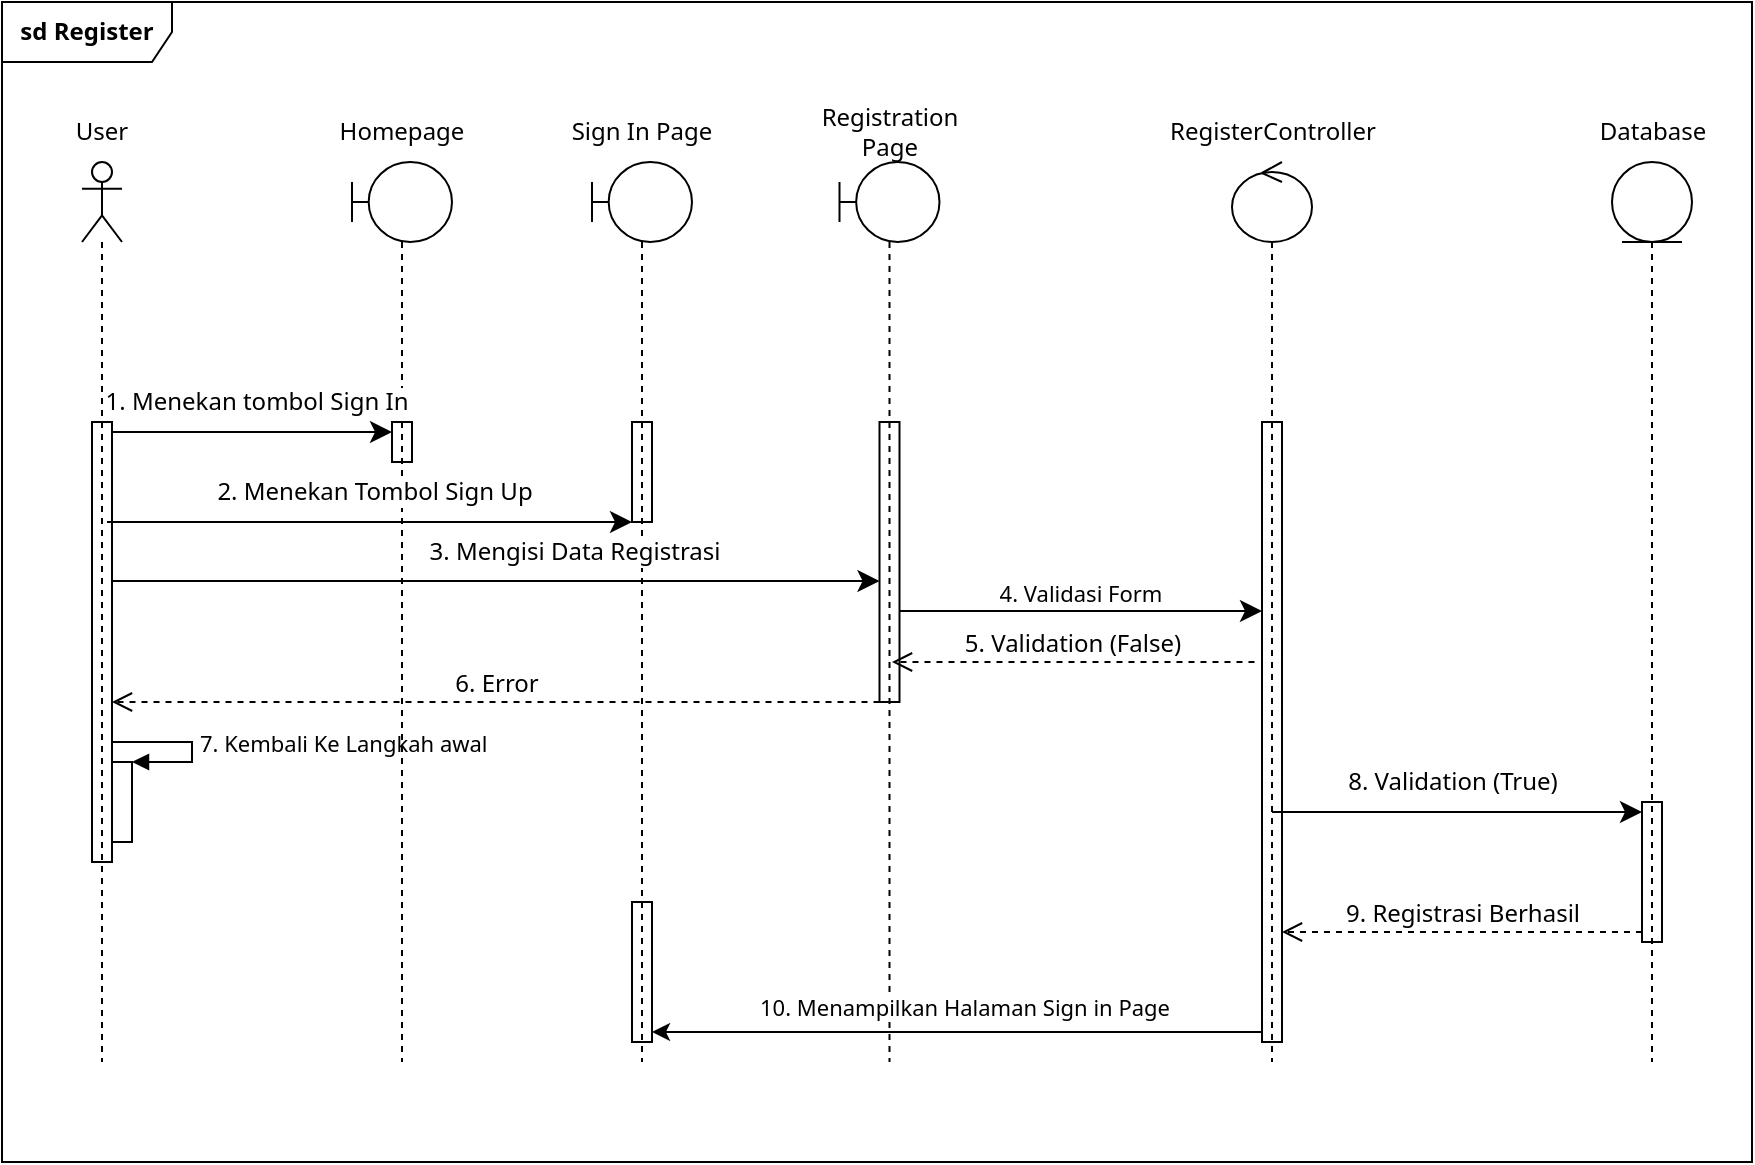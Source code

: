 <mxfile version="26.2.12" pages="7">
  <diagram name="Page-1" id="TAQnq3kzfneEbVBHUY5p">
    <mxGraphModel dx="844" dy="973" grid="1" gridSize="10" guides="1" tooltips="1" connect="1" arrows="1" fold="1" page="1" pageScale="1" pageWidth="850" pageHeight="1100" math="0" shadow="0">
      <root>
        <mxCell id="0" />
        <mxCell id="1" parent="0" />
        <mxCell id="DA4GCvWIFsiB6wBwoX66-12" value="" style="shape=umlLifeline;perimeter=lifelinePerimeter;whiteSpace=wrap;html=1;container=1;dropTarget=0;collapsible=0;recursiveResize=0;outlineConnect=0;portConstraint=eastwest;newEdgeStyle={&quot;curved&quot;:0,&quot;rounded&quot;:0};participant=umlBoundary;strokeColor=light-dark(#000000,#000000);fillColor=none;fontFamily=Segoe UI;fontSource=https%3A%2F%2Ffonts.googleapis.com%2Fcss%3Ffamily%3DSegoe%2BUI;" parent="1" vertex="1">
          <mxGeometry x="300" y="190" width="50" height="450" as="geometry" />
        </mxCell>
        <mxCell id="DA4GCvWIFsiB6wBwoX66-14" value="" style="html=1;points=[[0,0,0,0,5],[0,1,0,0,-5],[1,0,0,0,5],[1,1,0,0,-5]];perimeter=orthogonalPerimeter;outlineConnect=0;targetShapes=umlLifeline;portConstraint=eastwest;newEdgeStyle={&quot;curved&quot;:0,&quot;rounded&quot;:0};fillColor=none;fontFamily=Segoe UI;fontSource=https%3A%2F%2Ffonts.googleapis.com%2Fcss%3Ffamily%3DSegoe%2BUI;" parent="DA4GCvWIFsiB6wBwoX66-12" vertex="1">
          <mxGeometry x="20" y="130" width="10" height="50" as="geometry" />
        </mxCell>
        <mxCell id="Kd7_n3Mi1dB5_8vD8Iv0-19" value="" style="shape=umlLifeline;perimeter=lifelinePerimeter;whiteSpace=wrap;html=1;container=1;dropTarget=0;collapsible=0;recursiveResize=0;outlineConnect=0;portConstraint=eastwest;newEdgeStyle={&quot;curved&quot;:0,&quot;rounded&quot;:0};participant=umlActor;strokeColor=light-dark(#000000,#000000);fillColor=none;fontFamily=Segoe UI;fontSource=https%3A%2F%2Ffonts.googleapis.com%2Fcss%3Ffamily%3DSegoe%2BUI;" parent="1" vertex="1">
          <mxGeometry x="45" y="190" width="20" height="450" as="geometry" />
        </mxCell>
        <mxCell id="iQeLM1-3DoPmlmmyjXH5-2" value="&lt;b&gt;sd Register&lt;/b&gt;" style="shape=umlFrame;whiteSpace=wrap;html=1;pointerEvents=0;width=85;height=30;strokeColor=light-dark(#000000,#000000);fontColor=light-dark(#000000,#FFFFFF);movable=1;resizable=1;rotatable=1;deletable=1;editable=1;locked=0;connectable=1;fontFamily=Segoe UI;fontSource=https%3A%2F%2Ffonts.googleapis.com%2Fcss%3Ffamily%3DSegoe%2BUI;" parent="1" vertex="1">
          <mxGeometry x="5" y="110" width="875" height="580" as="geometry" />
        </mxCell>
        <mxCell id="iOsQXkImb65fX7CqrOVJ-7" style="edgeStyle=none;curved=0;rounded=0;orthogonalLoop=1;jettySize=auto;html=1;fontSize=12;startSize=8;endSize=8;fontColor=light-dark(#000000,#000000);strokeColor=light-dark(#000000,#000000);fontFamily=Segoe UI;fontSource=https%3A%2F%2Ffonts.googleapis.com%2Fcss%3Ffamily%3DSegoe%2BUI;" parent="1" edge="1">
          <mxGeometry relative="1" as="geometry">
            <mxPoint x="60" y="399.5" as="sourcePoint" />
            <mxPoint x="443.75" y="399.5" as="targetPoint" />
          </mxGeometry>
        </mxCell>
        <mxCell id="iOsQXkImb65fX7CqrOVJ-8" value="3. Mengisi Data Registrasi" style="edgeLabel;html=1;align=center;verticalAlign=middle;resizable=0;points=[];fontSize=12;fontColor=light-dark(#000000,#000000);labelBackgroundColor=light-dark(#FFFFFF,#FFFFFF);fontFamily=Segoe UI;fontSource=https%3A%2F%2Ffonts.googleapis.com%2Fcss%3Ffamily%3DSegoe%2BUI;" parent="iOsQXkImb65fX7CqrOVJ-7" vertex="1" connectable="0">
          <mxGeometry x="0.018" y="-2" relative="1" as="geometry">
            <mxPoint x="35" y="-17" as="offset" />
          </mxGeometry>
        </mxCell>
        <mxCell id="iQeLM1-3DoPmlmmyjXH5-4" value="" style="html=1;points=[[0,0,0,0,5],[0,1,0,0,-5],[1,0,0,0,5],[1,1,0,0,-5]];perimeter=orthogonalPerimeter;outlineConnect=0;targetShapes=umlLifeline;portConstraint=eastwest;newEdgeStyle={&quot;curved&quot;:0,&quot;rounded&quot;:0};strokeColor=light-dark(#000000,#000000);fillColor=none;fontFamily=Segoe UI;fontSource=https%3A%2F%2Ffonts.googleapis.com%2Fcss%3Ffamily%3DSegoe%2BUI;" parent="1" vertex="1">
          <mxGeometry x="50" y="320" width="10" height="220" as="geometry" />
        </mxCell>
        <mxCell id="iQeLM1-3DoPmlmmyjXH5-12" value="" style="shape=umlLifeline;perimeter=lifelinePerimeter;whiteSpace=wrap;html=1;container=1;dropTarget=0;collapsible=0;recursiveResize=0;outlineConnect=0;portConstraint=eastwest;newEdgeStyle={&quot;curved&quot;:0,&quot;rounded&quot;:0};participant=umlBoundary;strokeColor=light-dark(#000000,#000000);fillColor=none;fontFamily=Segoe UI;fontSource=https%3A%2F%2Ffonts.googleapis.com%2Fcss%3Ffamily%3DSegoe%2BUI;" parent="1" vertex="1">
          <mxGeometry x="423.75" y="190" width="50" height="450" as="geometry" />
        </mxCell>
        <mxCell id="iOsQXkImb65fX7CqrOVJ-1" value="" style="html=1;points=[[0,0,0,0,5],[0,1,0,0,-5],[1,0,0,0,5],[1,1,0,0,-5]];perimeter=orthogonalPerimeter;outlineConnect=0;targetShapes=umlLifeline;portConstraint=eastwest;newEdgeStyle={&quot;curved&quot;:0,&quot;rounded&quot;:0};fillColor=none;fontFamily=Segoe UI;fontSource=https%3A%2F%2Ffonts.googleapis.com%2Fcss%3Ffamily%3DSegoe%2BUI;" parent="iQeLM1-3DoPmlmmyjXH5-12" vertex="1">
          <mxGeometry x="20" y="130" width="10" height="140" as="geometry" />
        </mxCell>
        <mxCell id="iOsQXkImb65fX7CqrOVJ-4" value="Registration Page" style="text;html=1;align=center;verticalAlign=middle;whiteSpace=wrap;rounded=0;fontColor=light-dark(#000000,#000000);fontFamily=Segoe UI;fontSource=https%3A%2F%2Ffonts.googleapis.com%2Fcss%3Ffamily%3DSegoe%2BUI;" parent="1" vertex="1">
          <mxGeometry x="400" y="160" width="97.5" height="30" as="geometry" />
        </mxCell>
        <mxCell id="iOsQXkImb65fX7CqrOVJ-6" value="RegisterController" style="text;html=1;align=center;verticalAlign=middle;whiteSpace=wrap;rounded=0;fontColor=light-dark(#000000,#000000);fontFamily=Segoe UI;fontSource=https%3A%2F%2Ffonts.googleapis.com%2Fcss%3Ffamily%3DSegoe%2BUI;" parent="1" vertex="1">
          <mxGeometry x="593.75" y="160" width="92.5" height="30" as="geometry" />
        </mxCell>
        <mxCell id="iOsQXkImb65fX7CqrOVJ-9" style="edgeStyle=none;curved=0;rounded=0;orthogonalLoop=1;jettySize=auto;html=1;fontSize=12;startSize=8;endSize=8;strokeColor=light-dark(#000000,#000000);fontColor=light-dark(#000000,#000000);labelBackgroundColor=light-dark(#FFFFFF,#FFFFFF);fontFamily=Segoe UI;fontSource=https%3A%2F%2Ffonts.googleapis.com%2Fcss%3Ffamily%3DSegoe%2BUI;" parent="1" edge="1">
          <mxGeometry relative="1" as="geometry">
            <mxPoint x="453.75" y="414.5" as="sourcePoint" />
            <mxPoint x="635" y="414.5" as="targetPoint" />
          </mxGeometry>
        </mxCell>
        <mxCell id="Kd7_n3Mi1dB5_8vD8Iv0-7" value="4. Validasi Form" style="edgeLabel;html=1;align=center;verticalAlign=middle;resizable=0;points=[];fontColor=light-dark(#000000,#000000);labelBackgroundColor=light-dark(#FFFFFF,#FFFFFF);fontFamily=Segoe UI;fontSource=https%3A%2F%2Ffonts.googleapis.com%2Fcss%3Ffamily%3DSegoe%2BUI;" parent="iOsQXkImb65fX7CqrOVJ-9" vertex="1" connectable="0">
          <mxGeometry x="-0.084" y="1" relative="1" as="geometry">
            <mxPoint x="7" y="-9" as="offset" />
          </mxGeometry>
        </mxCell>
        <mxCell id="iOsQXkImb65fX7CqrOVJ-17" value="5. Validation (False)" style="html=1;verticalAlign=bottom;endArrow=open;dashed=1;endSize=8;curved=0;rounded=0;fontSize=12;fontColor=light-dark(#000000,#000000);labelBackgroundColor=light-dark(#FFFFFF,#FFFFFF);strokeColor=light-dark(#000000,#000000);fontFamily=Segoe UI;fontSource=https%3A%2F%2Ffonts.googleapis.com%2Fcss%3Ffamily%3DSegoe%2BUI;" parent="1" edge="1">
          <mxGeometry x="0.002" relative="1" as="geometry">
            <mxPoint x="631.25" y="440" as="sourcePoint" />
            <mxPoint x="450" y="440" as="targetPoint" />
            <mxPoint as="offset" />
          </mxGeometry>
        </mxCell>
        <mxCell id="iOsQXkImb65fX7CqrOVJ-21" style="edgeStyle=none;curved=0;rounded=0;orthogonalLoop=1;jettySize=auto;html=1;fontSize=12;startSize=8;endSize=8;entryX=0;entryY=0;entryDx=0;entryDy=5;entryPerimeter=0;fontColor=light-dark(#000000,#000000);labelBackgroundColor=light-dark(#FFFFFF,#FFFFFF);strokeColor=light-dark(#000000,#000000);fontFamily=Segoe UI;fontSource=https%3A%2F%2Ffonts.googleapis.com%2Fcss%3Ffamily%3DSegoe%2BUI;" parent="1" source="Kd7_n3Mi1dB5_8vD8Iv0-3" target="Kd7_n3Mi1dB5_8vD8Iv0-5" edge="1">
          <mxGeometry relative="1" as="geometry">
            <mxPoint x="673.75" y="520" as="sourcePoint" />
            <mxPoint x="908.25" y="520" as="targetPoint" />
          </mxGeometry>
        </mxCell>
        <mxCell id="iOsQXkImb65fX7CqrOVJ-22" value="8. Validation (True)" style="edgeLabel;html=1;align=center;verticalAlign=middle;resizable=0;points=[];fontSize=12;labelBackgroundColor=light-dark(#FFFFFF,#FFFFFF);fontColor=light-dark(#000000,#000000);fontFamily=Segoe UI;fontSource=https%3A%2F%2Ffonts.googleapis.com%2Fcss%3Ffamily%3DSegoe%2BUI;" parent="iOsQXkImb65fX7CqrOVJ-21" vertex="1" connectable="0">
          <mxGeometry x="-0.096" y="-1" relative="1" as="geometry">
            <mxPoint x="6" y="-16" as="offset" />
          </mxGeometry>
        </mxCell>
        <mxCell id="iOsQXkImb65fX7CqrOVJ-23" value="9. Registrasi Berhasil" style="html=1;verticalAlign=bottom;endArrow=open;dashed=1;endSize=8;curved=0;rounded=0;fontSize=12;exitX=0;exitY=1;exitDx=0;exitDy=-5;exitPerimeter=0;strokeColor=light-dark(#000000,#000000);fontColor=light-dark(#000000,#000000);labelBackgroundColor=light-dark(#FFFFFF,#FFFFFF);fontFamily=Segoe UI;fontSource=https%3A%2F%2Ffonts.googleapis.com%2Fcss%3Ffamily%3DSegoe%2BUI;" parent="1" source="Kd7_n3Mi1dB5_8vD8Iv0-5" target="Kd7_n3Mi1dB5_8vD8Iv0-6" edge="1">
          <mxGeometry relative="1" as="geometry">
            <mxPoint x="913.75" y="560" as="sourcePoint" />
            <mxPoint x="773.75" y="560" as="targetPoint" />
          </mxGeometry>
        </mxCell>
        <mxCell id="iOsQXkImb65fX7CqrOVJ-29" value="6. Error" style="html=1;verticalAlign=bottom;endArrow=open;dashed=1;endSize=8;curved=0;rounded=0;fontSize=12;strokeColor=light-dark(#000000,#000000);fontColor=light-dark(#000000,#000000);labelBackgroundColor=light-dark(#FFFFFF,#FFFFFF);fontFamily=Segoe UI;fontSource=https%3A%2F%2Ffonts.googleapis.com%2Fcss%3Ffamily%3DSegoe%2BUI;" parent="1" edge="1" source="iOsQXkImb65fX7CqrOVJ-1">
          <mxGeometry relative="1" as="geometry">
            <mxPoint x="320" y="460" as="sourcePoint" />
            <mxPoint x="60" y="460" as="targetPoint" />
          </mxGeometry>
        </mxCell>
        <mxCell id="Kd7_n3Mi1dB5_8vD8Iv0-1" value="" style="html=1;points=[[0,0,0,0,5],[0,1,0,0,-5],[1,0,0,0,5],[1,1,0,0,-5]];perimeter=orthogonalPerimeter;outlineConnect=0;targetShapes=umlLifeline;portConstraint=eastwest;newEdgeStyle={&quot;curved&quot;:0,&quot;rounded&quot;:0};strokeColor=light-dark(#000000,#000000);fontFamily=Segoe UI;fontSource=https%3A%2F%2Ffonts.googleapis.com%2Fcss%3Ffamily%3DSegoe%2BUI;" parent="1" vertex="1">
          <mxGeometry x="60" y="490" width="10" height="40" as="geometry" />
        </mxCell>
        <mxCell id="Kd7_n3Mi1dB5_8vD8Iv0-2" value="7. Kembali Ke Langkah awal" style="html=1;align=left;spacingLeft=2;endArrow=block;rounded=0;edgeStyle=orthogonalEdgeStyle;curved=0;rounded=0;fontColor=light-dark(#000000,#000000);labelBackgroundColor=light-dark(#FFFFFF,#FFFFFF);strokeColor=light-dark(#000000,#000000);fontFamily=Segoe UI;fontSource=https%3A%2F%2Ffonts.googleapis.com%2Fcss%3Ffamily%3DSegoe%2BUI;" parent="1" edge="1">
          <mxGeometry relative="1" as="geometry">
            <mxPoint x="60" y="480" as="sourcePoint" />
            <Array as="points">
              <mxPoint x="100" y="480" />
              <mxPoint x="100" y="490" />
            </Array>
            <mxPoint x="70" y="490" as="targetPoint" />
          </mxGeometry>
        </mxCell>
        <mxCell id="Kd7_n3Mi1dB5_8vD8Iv0-3" value="" style="shape=umlLifeline;perimeter=lifelinePerimeter;whiteSpace=wrap;html=1;container=1;dropTarget=0;collapsible=0;recursiveResize=0;outlineConnect=0;portConstraint=eastwest;newEdgeStyle={&quot;curved&quot;:0,&quot;rounded&quot;:0};participant=umlControl;strokeColor=light-dark(#000000,#000000);fillColor=none;fontFamily=Segoe UI;fontSource=https%3A%2F%2Ffonts.googleapis.com%2Fcss%3Ffamily%3DSegoe%2BUI;" parent="1" vertex="1">
          <mxGeometry x="620" y="190" width="40" height="450" as="geometry" />
        </mxCell>
        <mxCell id="Kd7_n3Mi1dB5_8vD8Iv0-6" value="" style="html=1;points=[[0,0,0,0,5],[0,1,0,0,-5],[1,0,0,0,5],[1,1,0,0,-5]];perimeter=orthogonalPerimeter;outlineConnect=0;targetShapes=umlLifeline;portConstraint=eastwest;newEdgeStyle={&quot;curved&quot;:0,&quot;rounded&quot;:0};strokeColor=light-dark(#000000,#000000);fillColor=none;fontFamily=Segoe UI;fontSource=https%3A%2F%2Ffonts.googleapis.com%2Fcss%3Ffamily%3DSegoe%2BUI;" parent="Kd7_n3Mi1dB5_8vD8Iv0-3" vertex="1">
          <mxGeometry x="15" y="130" width="10" height="310" as="geometry" />
        </mxCell>
        <mxCell id="Kd7_n3Mi1dB5_8vD8Iv0-4" value="" style="shape=umlLifeline;perimeter=lifelinePerimeter;whiteSpace=wrap;html=1;container=1;dropTarget=0;collapsible=0;recursiveResize=0;outlineConnect=0;portConstraint=eastwest;newEdgeStyle={&quot;curved&quot;:0,&quot;rounded&quot;:0};participant=umlEntity;strokeColor=light-dark(#000000,#000000);fillColor=none;fontFamily=Segoe UI;fontSource=https%3A%2F%2Ffonts.googleapis.com%2Fcss%3Ffamily%3DSegoe%2BUI;" parent="1" vertex="1">
          <mxGeometry x="810" y="190" width="40" height="450" as="geometry" />
        </mxCell>
        <mxCell id="Kd7_n3Mi1dB5_8vD8Iv0-5" value="" style="html=1;points=[[0,0,0,0,5],[0,1,0,0,-5],[1,0,0,0,5],[1,1,0,0,-5]];perimeter=orthogonalPerimeter;outlineConnect=0;targetShapes=umlLifeline;portConstraint=eastwest;newEdgeStyle={&quot;curved&quot;:0,&quot;rounded&quot;:0};strokeColor=light-dark(#000000,#000000);fillColor=none;fontFamily=Segoe UI;fontSource=https%3A%2F%2Ffonts.googleapis.com%2Fcss%3Ffamily%3DSegoe%2BUI;" parent="Kd7_n3Mi1dB5_8vD8Iv0-4" vertex="1">
          <mxGeometry x="15" y="320" width="10" height="70" as="geometry" />
        </mxCell>
        <mxCell id="Kd7_n3Mi1dB5_8vD8Iv0-8" value="Database" style="text;html=1;align=center;verticalAlign=middle;whiteSpace=wrap;rounded=0;fontColor=light-dark(#000000,#000000);fontFamily=Segoe UI;fontSource=https%3A%2F%2Ffonts.googleapis.com%2Fcss%3Ffamily%3DSegoe%2BUI;" parent="1" vertex="1">
          <mxGeometry x="783.75" y="160" width="92.5" height="30" as="geometry" />
        </mxCell>
        <mxCell id="Kd7_n3Mi1dB5_8vD8Iv0-16" style="edgeStyle=orthogonalEdgeStyle;rounded=0;orthogonalLoop=1;jettySize=auto;html=1;curved=0;exitX=0;exitY=1;exitDx=0;exitDy=-5;exitPerimeter=0;entryX=1;entryY=1;entryDx=0;entryDy=-5;entryPerimeter=0;strokeColor=light-dark(#000000,#000000);fontFamily=Segoe UI;fontSource=https%3A%2F%2Ffonts.googleapis.com%2Fcss%3Ffamily%3DSegoe%2BUI;" parent="1" source="Kd7_n3Mi1dB5_8vD8Iv0-6" target="Nq0-rY1Qn34CHEfjGjPh-2" edge="1">
          <mxGeometry relative="1" as="geometry" />
        </mxCell>
        <mxCell id="Kd7_n3Mi1dB5_8vD8Iv0-18" value="10. Menampilkan Halaman Sign in Page" style="edgeLabel;html=1;align=center;verticalAlign=middle;resizable=0;points=[];labelBackgroundColor=light-dark(#FFFFFF,#FFFFFF);fontColor=light-dark(#000000,#000000);fontFamily=Segoe UI;fontSource=https%3A%2F%2Ffonts.googleapis.com%2Fcss%3Ffamily%3DSegoe%2BUI;" parent="Kd7_n3Mi1dB5_8vD8Iv0-16" vertex="1" connectable="0">
          <mxGeometry x="0.008" y="1" relative="1" as="geometry">
            <mxPoint x="4" y="-14" as="offset" />
          </mxGeometry>
        </mxCell>
        <mxCell id="Kd7_n3Mi1dB5_8vD8Iv0-20" value="User" style="text;html=1;align=center;verticalAlign=middle;whiteSpace=wrap;rounded=0;fontColor=light-dark(#000000,#000000);fontFamily=Segoe UI;fontSource=https%3A%2F%2Ffonts.googleapis.com%2Fcss%3Ffamily%3DSegoe%2BUI;" parent="1" vertex="1">
          <mxGeometry x="6.25" y="160" width="97.5" height="30" as="geometry" />
        </mxCell>
        <mxCell id="DA4GCvWIFsiB6wBwoX66-1" value="" style="shape=umlLifeline;perimeter=lifelinePerimeter;whiteSpace=wrap;html=1;container=1;dropTarget=0;collapsible=0;recursiveResize=0;outlineConnect=0;portConstraint=eastwest;newEdgeStyle={&quot;curved&quot;:0,&quot;rounded&quot;:0};participant=umlBoundary;strokeColor=light-dark(#000000,#000000);fillColor=none;fontFamily=Segoe UI;fontSource=https%3A%2F%2Ffonts.googleapis.com%2Fcss%3Ffamily%3DSegoe%2BUI;" parent="1" vertex="1">
          <mxGeometry x="180" y="190" width="50" height="450" as="geometry" />
        </mxCell>
        <mxCell id="DA4GCvWIFsiB6wBwoX66-4" value="" style="html=1;points=[[0,0,0,0,5],[0,1,0,0,-5],[1,0,0,0,5],[1,1,0,0,-5]];perimeter=orthogonalPerimeter;outlineConnect=0;targetShapes=umlLifeline;portConstraint=eastwest;newEdgeStyle={&quot;curved&quot;:0,&quot;rounded&quot;:0};fillColor=none;fontFamily=Segoe UI;fontSource=https%3A%2F%2Ffonts.googleapis.com%2Fcss%3Ffamily%3DSegoe%2BUI;" parent="DA4GCvWIFsiB6wBwoX66-1" vertex="1">
          <mxGeometry x="20" y="130" width="10" height="20" as="geometry" />
        </mxCell>
        <mxCell id="DA4GCvWIFsiB6wBwoX66-5" style="edgeStyle=none;curved=0;rounded=0;orthogonalLoop=1;jettySize=auto;html=1;fontSize=12;startSize=8;endSize=8;fontColor=light-dark(#000000,#000000);strokeColor=light-dark(#000000,#000000);exitX=1;exitY=0;exitDx=0;exitDy=5;exitPerimeter=0;entryX=0;entryY=0;entryDx=0;entryDy=5;entryPerimeter=0;fontFamily=Segoe UI;fontSource=https%3A%2F%2Ffonts.googleapis.com%2Fcss%3Ffamily%3DSegoe%2BUI;" parent="1" source="iQeLM1-3DoPmlmmyjXH5-4" target="DA4GCvWIFsiB6wBwoX66-4" edge="1">
          <mxGeometry relative="1" as="geometry">
            <mxPoint x="80" y="330" as="sourcePoint" />
            <mxPoint x="180" y="340" as="targetPoint" />
          </mxGeometry>
        </mxCell>
        <mxCell id="DA4GCvWIFsiB6wBwoX66-6" value="1. Menekan tombol Sign In" style="edgeLabel;html=1;align=center;verticalAlign=middle;resizable=0;points=[];fontSize=12;fontColor=light-dark(#000000,#000000);labelBackgroundColor=light-dark(#FFFFFF,#FFFFFF);fontFamily=Segoe UI;fontSource=https%3A%2F%2Ffonts.googleapis.com%2Fcss%3Ffamily%3DSegoe%2BUI;" parent="DA4GCvWIFsiB6wBwoX66-5" vertex="1" connectable="0">
          <mxGeometry x="0.018" y="-2" relative="1" as="geometry">
            <mxPoint y="-17" as="offset" />
          </mxGeometry>
        </mxCell>
        <mxCell id="DA4GCvWIFsiB6wBwoX66-7" value="Homepage" style="text;html=1;align=center;verticalAlign=middle;whiteSpace=wrap;rounded=0;fontColor=light-dark(#000000,#000000);fontFamily=Segoe UI;fontSource=https%3A%2F%2Ffonts.googleapis.com%2Fcss%3Ffamily%3DSegoe%2BUI;" parent="1" vertex="1">
          <mxGeometry x="156.25" y="160" width="97.5" height="30" as="geometry" />
        </mxCell>
        <mxCell id="DA4GCvWIFsiB6wBwoX66-15" value="Sign In Page" style="text;html=1;align=center;verticalAlign=middle;whiteSpace=wrap;rounded=0;fontColor=light-dark(#000000,#000000);fontFamily=Segoe UI;fontSource=https%3A%2F%2Ffonts.googleapis.com%2Fcss%3Ffamily%3DSegoe%2BUI;" parent="1" vertex="1">
          <mxGeometry x="276.25" y="160" width="97.5" height="30" as="geometry" />
        </mxCell>
        <mxCell id="DA4GCvWIFsiB6wBwoX66-16" style="edgeStyle=none;curved=0;rounded=0;orthogonalLoop=1;jettySize=auto;html=1;fontSize=12;startSize=8;endSize=8;fontColor=light-dark(#000000,#000000);strokeColor=light-dark(#000000,#000000);fontFamily=Segoe UI;fontSource=https%3A%2F%2Ffonts.googleapis.com%2Fcss%3Ffamily%3DSegoe%2BUI;" parent="1" target="DA4GCvWIFsiB6wBwoX66-14" edge="1">
          <mxGeometry relative="1" as="geometry">
            <mxPoint x="57.5" y="370" as="sourcePoint" />
            <mxPoint x="352.5" y="370" as="targetPoint" />
          </mxGeometry>
        </mxCell>
        <mxCell id="DA4GCvWIFsiB6wBwoX66-17" value="2. Menekan Tombol Sign Up" style="edgeLabel;html=1;align=center;verticalAlign=middle;resizable=0;points=[];fontSize=12;fontColor=light-dark(#000000,#000000);labelBackgroundColor=light-dark(#FFFFFF,#FFFFFF);fontFamily=Segoe UI;fontSource=https%3A%2F%2Ffonts.googleapis.com%2Fcss%3Ffamily%3DSegoe%2BUI;" parent="DA4GCvWIFsiB6wBwoX66-16" vertex="1" connectable="0">
          <mxGeometry x="0.018" y="-2" relative="1" as="geometry">
            <mxPoint y="-17" as="offset" />
          </mxGeometry>
        </mxCell>
        <mxCell id="Nq0-rY1Qn34CHEfjGjPh-2" value="" style="html=1;points=[[0,0,0,0,5],[0,1,0,0,-5],[1,0,0,0,5],[1,1,0,0,-5]];perimeter=orthogonalPerimeter;outlineConnect=0;targetShapes=umlLifeline;portConstraint=eastwest;newEdgeStyle={&quot;curved&quot;:0,&quot;rounded&quot;:0};strokeColor=light-dark(#000000,#000000);fillColor=none;fontFamily=Segoe UI;fontSource=https%3A%2F%2Ffonts.googleapis.com%2Fcss%3Ffamily%3DSegoe%2BUI;" vertex="1" parent="1">
          <mxGeometry x="320" y="560" width="10" height="70" as="geometry" />
        </mxCell>
      </root>
    </mxGraphModel>
  </diagram>
  <diagram id="XL3WPjAu-VKslVZOJtTs" name="Page-2">
    <mxGraphModel dx="964" dy="1111" grid="1" gridSize="10" guides="1" tooltips="1" connect="1" arrows="1" fold="1" page="1" pageScale="1" pageWidth="850" pageHeight="1100" math="0" shadow="0">
      <root>
        <mxCell id="0" />
        <mxCell id="1" parent="0" />
        <mxCell id="8R-yL0RApLmhjHllztZO-1" value="" style="shape=umlLifeline;perimeter=lifelinePerimeter;whiteSpace=wrap;html=1;container=1;dropTarget=0;collapsible=0;recursiveResize=0;outlineConnect=0;portConstraint=eastwest;newEdgeStyle={&quot;curved&quot;:0,&quot;rounded&quot;:0};participant=umlActor;fontFamily=Segoe UI;fontSource=https%3A%2F%2Ffonts.googleapis.com%2Fcss%3Ffamily%3DSegoe%2BUI;" parent="1" vertex="1">
          <mxGeometry x="45" y="190" width="20" height="450" as="geometry" />
        </mxCell>
        <mxCell id="8R-yL0RApLmhjHllztZO-2" value="&lt;b&gt;sd Login&lt;/b&gt;" style="shape=umlFrame;whiteSpace=wrap;html=1;pointerEvents=0;width=85;height=30;movable=1;resizable=1;rotatable=1;deletable=1;editable=1;locked=0;connectable=1;fontFamily=Segoe UI;fontSource=https%3A%2F%2Ffonts.googleapis.com%2Fcss%3Ffamily%3DSegoe%2BUI;" parent="1" vertex="1">
          <mxGeometry x="5" y="110" width="755" height="580" as="geometry" />
        </mxCell>
        <mxCell id="8R-yL0RApLmhjHllztZO-3" style="edgeStyle=none;curved=0;rounded=0;orthogonalLoop=1;jettySize=auto;html=1;fontSize=12;startSize=8;endSize=8;entryX=0;entryY=1;entryDx=0;entryDy=-5;entryPerimeter=0;fontFamily=Segoe UI;fontSource=https%3A%2F%2Ffonts.googleapis.com%2Fcss%3Ffamily%3DSegoe%2BUI;" parent="1" source="8R-yL0RApLmhjHllztZO-5" target="29kTaHs0w0hI70bSieUa-5" edge="1">
          <mxGeometry relative="1" as="geometry">
            <mxPoint x="60" y="370" as="sourcePoint" />
            <mxPoint x="333.75" y="370" as="targetPoint" />
          </mxGeometry>
        </mxCell>
        <mxCell id="8R-yL0RApLmhjHllztZO-4" value="1. Menekan Tombol Sign In" style="edgeLabel;html=1;align=center;verticalAlign=middle;resizable=0;points=[];fontSize=12;fontFamily=Segoe UI;fontSource=https%3A%2F%2Ffonts.googleapis.com%2Fcss%3Ffamily%3DSegoe%2BUI;" parent="8R-yL0RApLmhjHllztZO-3" vertex="1" connectable="0">
          <mxGeometry x="0.018" y="-2" relative="1" as="geometry">
            <mxPoint y="-17" as="offset" />
          </mxGeometry>
        </mxCell>
        <mxCell id="8R-yL0RApLmhjHllztZO-5" value="" style="html=1;points=[[0,0,0,0,5],[0,1,0,0,-5],[1,0,0,0,5],[1,1,0,0,-5]];perimeter=orthogonalPerimeter;outlineConnect=0;targetShapes=umlLifeline;portConstraint=eastwest;newEdgeStyle={&quot;curved&quot;:0,&quot;rounded&quot;:0};fontFamily=Segoe UI;fontSource=https%3A%2F%2Ffonts.googleapis.com%2Fcss%3Ffamily%3DSegoe%2BUI;" parent="1" vertex="1">
          <mxGeometry x="50" y="320" width="10" height="260" as="geometry" />
        </mxCell>
        <mxCell id="8R-yL0RApLmhjHllztZO-6" value="" style="shape=umlLifeline;perimeter=lifelinePerimeter;whiteSpace=wrap;html=1;container=1;dropTarget=0;collapsible=0;recursiveResize=0;outlineConnect=0;portConstraint=eastwest;newEdgeStyle={&quot;curved&quot;:0,&quot;rounded&quot;:0};participant=umlBoundary;fontFamily=Segoe UI;fontSource=https%3A%2F%2Ffonts.googleapis.com%2Fcss%3Ffamily%3DSegoe%2BUI;" parent="1" vertex="1">
          <mxGeometry x="333.75" y="190" width="50" height="450" as="geometry" />
        </mxCell>
        <mxCell id="8R-yL0RApLmhjHllztZO-7" value="" style="html=1;points=[[0,0,0,0,5],[0,1,0,0,-5],[1,0,0,0,5],[1,1,0,0,-5]];perimeter=orthogonalPerimeter;outlineConnect=0;targetShapes=umlLifeline;portConstraint=eastwest;newEdgeStyle={&quot;curved&quot;:0,&quot;rounded&quot;:0};fontFamily=Segoe UI;fontSource=https%3A%2F%2Ffonts.googleapis.com%2Fcss%3Ffamily%3DSegoe%2BUI;" parent="8R-yL0RApLmhjHllztZO-6" vertex="1">
          <mxGeometry x="20" y="130" width="10" height="170" as="geometry" />
        </mxCell>
        <mxCell id="8R-yL0RApLmhjHllztZO-8" value="Sign In Page" style="text;html=1;align=center;verticalAlign=middle;whiteSpace=wrap;rounded=0;fontFamily=Segoe UI;fontSource=https%3A%2F%2Ffonts.googleapis.com%2Fcss%3Ffamily%3DSegoe%2BUI;" parent="1" vertex="1">
          <mxGeometry x="310" y="160" width="97.5" height="30" as="geometry" />
        </mxCell>
        <mxCell id="8R-yL0RApLmhjHllztZO-9" value="Sign In Controller" style="text;html=1;align=center;verticalAlign=middle;whiteSpace=wrap;rounded=0;fontFamily=Segoe UI;fontSource=https%3A%2F%2Ffonts.googleapis.com%2Fcss%3Ffamily%3DSegoe%2BUI;" parent="1" vertex="1">
          <mxGeometry x="473.75" y="160" width="92.5" height="30" as="geometry" />
        </mxCell>
        <mxCell id="8R-yL0RApLmhjHllztZO-10" style="edgeStyle=none;curved=0;rounded=0;orthogonalLoop=1;jettySize=auto;html=1;fontSize=12;startSize=8;endSize=8;fontFamily=Segoe UI;fontSource=https%3A%2F%2Ffonts.googleapis.com%2Fcss%3Ffamily%3DSegoe%2BUI;" parent="1" edge="1" source="8R-yL0RApLmhjHllztZO-7">
          <mxGeometry relative="1" as="geometry">
            <mxPoint x="390" y="440" as="sourcePoint" />
            <mxPoint x="515" y="440" as="targetPoint" />
          </mxGeometry>
        </mxCell>
        <mxCell id="8R-yL0RApLmhjHllztZO-11" value="4. Mengirim data" style="edgeLabel;html=1;align=center;verticalAlign=middle;resizable=0;points=[];fontFamily=Segoe UI;fontSource=https%3A%2F%2Ffonts.googleapis.com%2Fcss%3Ffamily%3DSegoe%2BUI;" parent="8R-yL0RApLmhjHllztZO-10" vertex="1" connectable="0">
          <mxGeometry x="-0.084" y="1" relative="1" as="geometry">
            <mxPoint x="7" y="-9" as="offset" />
          </mxGeometry>
        </mxCell>
        <mxCell id="8R-yL0RApLmhjHllztZO-12" value="5. Validation (False)" style="html=1;verticalAlign=bottom;endArrow=open;dashed=1;endSize=8;curved=0;rounded=0;fontSize=12;fontFamily=Segoe UI;fontSource=https%3A%2F%2Ffonts.googleapis.com%2Fcss%3Ffamily%3DSegoe%2BUI;" parent="1" edge="1" target="8R-yL0RApLmhjHllztZO-7" source="8R-yL0RApLmhjHllztZO-20">
          <mxGeometry relative="1" as="geometry">
            <mxPoint x="515.25" y="490" as="sourcePoint" />
            <mxPoint x="334" y="490" as="targetPoint" />
          </mxGeometry>
        </mxCell>
        <mxCell id="8R-yL0RApLmhjHllztZO-13" style="edgeStyle=none;curved=0;rounded=0;orthogonalLoop=1;jettySize=auto;html=1;fontSize=12;startSize=8;endSize=8;entryX=0;entryY=0;entryDx=0;entryDy=5;entryPerimeter=0;fontFamily=Segoe UI;fontSource=https%3A%2F%2Ffonts.googleapis.com%2Fcss%3Ffamily%3DSegoe%2BUI;" parent="1" source="8R-yL0RApLmhjHllztZO-19" target="8R-yL0RApLmhjHllztZO-22" edge="1">
          <mxGeometry relative="1" as="geometry">
            <mxPoint x="553.75" y="520" as="sourcePoint" />
            <mxPoint x="788.25" y="520" as="targetPoint" />
          </mxGeometry>
        </mxCell>
        <mxCell id="8R-yL0RApLmhjHllztZO-14" value="8. Validation (True)" style="edgeLabel;html=1;align=center;verticalAlign=middle;resizable=0;points=[];fontSize=12;fontFamily=Segoe UI;fontSource=https%3A%2F%2Ffonts.googleapis.com%2Fcss%3Ffamily%3DSegoe%2BUI;" parent="8R-yL0RApLmhjHllztZO-13" vertex="1" connectable="0">
          <mxGeometry x="-0.096" y="-1" relative="1" as="geometry">
            <mxPoint x="6" y="-16" as="offset" />
          </mxGeometry>
        </mxCell>
        <mxCell id="8R-yL0RApLmhjHllztZO-15" value="9. Login Berhasil" style="html=1;verticalAlign=bottom;endArrow=open;dashed=1;endSize=8;curved=0;rounded=0;fontSize=12;exitX=0;exitY=1;exitDx=0;exitDy=-5;exitPerimeter=0;fontFamily=Segoe UI;fontSource=https%3A%2F%2Ffonts.googleapis.com%2Fcss%3Ffamily%3DSegoe%2BUI;" parent="1" edge="1">
          <mxGeometry relative="1" as="geometry">
            <mxPoint x="705" y="549" as="sourcePoint" />
            <mxPoint x="525" y="549" as="targetPoint" />
          </mxGeometry>
        </mxCell>
        <mxCell id="8R-yL0RApLmhjHllztZO-16" value="6. Error" style="html=1;verticalAlign=bottom;endArrow=open;dashed=1;endSize=8;curved=0;rounded=0;fontSize=12;fontFamily=Segoe UI;fontSource=https%3A%2F%2Ffonts.googleapis.com%2Fcss%3Ffamily%3DSegoe%2BUI;" parent="1" edge="1">
          <mxGeometry relative="1" as="geometry">
            <mxPoint x="353.75" y="490" as="sourcePoint" />
            <mxPoint x="60" y="490" as="targetPoint" />
          </mxGeometry>
        </mxCell>
        <mxCell id="8R-yL0RApLmhjHllztZO-17" value="" style="html=1;points=[[0,0,0,0,5],[0,1,0,0,-5],[1,0,0,0,5],[1,1,0,0,-5]];perimeter=orthogonalPerimeter;outlineConnect=0;targetShapes=umlLifeline;portConstraint=eastwest;newEdgeStyle={&quot;curved&quot;:0,&quot;rounded&quot;:0};fontFamily=Segoe UI;fontSource=https%3A%2F%2Ffonts.googleapis.com%2Fcss%3Ffamily%3DSegoe%2BUI;" parent="1" vertex="1">
          <mxGeometry x="60" y="520" width="10" height="40" as="geometry" />
        </mxCell>
        <mxCell id="8R-yL0RApLmhjHllztZO-18" value="7. Kembali Ke Langkah awal" style="html=1;align=left;spacingLeft=2;endArrow=block;rounded=0;edgeStyle=orthogonalEdgeStyle;curved=0;rounded=0;fontFamily=Segoe UI;fontSource=https%3A%2F%2Ffonts.googleapis.com%2Fcss%3Ffamily%3DSegoe%2BUI;" parent="1" edge="1">
          <mxGeometry relative="1" as="geometry">
            <mxPoint x="60" y="510" as="sourcePoint" />
            <Array as="points">
              <mxPoint x="100" y="510" />
              <mxPoint x="100" y="520" />
            </Array>
            <mxPoint x="70" y="520" as="targetPoint" />
          </mxGeometry>
        </mxCell>
        <mxCell id="8R-yL0RApLmhjHllztZO-19" value="" style="shape=umlLifeline;perimeter=lifelinePerimeter;whiteSpace=wrap;html=1;container=1;dropTarget=0;collapsible=0;recursiveResize=0;outlineConnect=0;portConstraint=eastwest;newEdgeStyle={&quot;curved&quot;:0,&quot;rounded&quot;:0};participant=umlControl;fontFamily=Segoe UI;fontSource=https%3A%2F%2Ffonts.googleapis.com%2Fcss%3Ffamily%3DSegoe%2BUI;" parent="1" vertex="1">
          <mxGeometry x="500" y="190" width="40" height="450" as="geometry" />
        </mxCell>
        <mxCell id="8R-yL0RApLmhjHllztZO-20" value="" style="html=1;points=[[0,0,0,0,5],[0,1,0,0,-5],[1,0,0,0,5],[1,1,0,0,-5]];perimeter=orthogonalPerimeter;outlineConnect=0;targetShapes=umlLifeline;portConstraint=eastwest;newEdgeStyle={&quot;curved&quot;:0,&quot;rounded&quot;:0};fontFamily=Segoe UI;fontSource=https%3A%2F%2Ffonts.googleapis.com%2Fcss%3Ffamily%3DSegoe%2BUI;" parent="8R-yL0RApLmhjHllztZO-19" vertex="1">
          <mxGeometry x="15" y="130" width="10" height="310" as="geometry" />
        </mxCell>
        <mxCell id="8R-yL0RApLmhjHllztZO-21" value="" style="shape=umlLifeline;perimeter=lifelinePerimeter;whiteSpace=wrap;html=1;container=1;dropTarget=0;collapsible=0;recursiveResize=0;outlineConnect=0;portConstraint=eastwest;newEdgeStyle={&quot;curved&quot;:0,&quot;rounded&quot;:0};participant=umlEntity;fontFamily=Segoe UI;fontSource=https%3A%2F%2Ffonts.googleapis.com%2Fcss%3Ffamily%3DSegoe%2BUI;" parent="1" vertex="1">
          <mxGeometry x="690" y="190" width="40" height="450" as="geometry" />
        </mxCell>
        <mxCell id="8R-yL0RApLmhjHllztZO-22" value="" style="html=1;points=[[0,0,0,0,5],[0,1,0,0,-5],[1,0,0,0,5],[1,1,0,0,-5]];perimeter=orthogonalPerimeter;outlineConnect=0;targetShapes=umlLifeline;portConstraint=eastwest;newEdgeStyle={&quot;curved&quot;:0,&quot;rounded&quot;:0};fontFamily=Segoe UI;fontSource=https%3A%2F%2Ffonts.googleapis.com%2Fcss%3Ffamily%3DSegoe%2BUI;" parent="8R-yL0RApLmhjHllztZO-21" vertex="1">
          <mxGeometry x="15" y="320" width="10" height="70" as="geometry" />
        </mxCell>
        <mxCell id="8R-yL0RApLmhjHllztZO-23" value="Database" style="text;html=1;align=center;verticalAlign=middle;whiteSpace=wrap;rounded=0;fontFamily=Segoe UI;fontSource=https%3A%2F%2Ffonts.googleapis.com%2Fcss%3Ffamily%3DSegoe%2BUI;" parent="1" vertex="1">
          <mxGeometry x="663.75" y="160" width="92.5" height="30" as="geometry" />
        </mxCell>
        <mxCell id="8R-yL0RApLmhjHllztZO-27" style="edgeStyle=orthogonalEdgeStyle;rounded=0;orthogonalLoop=1;jettySize=auto;html=1;curved=0;exitX=0;exitY=1;exitDx=0;exitDy=-5;exitPerimeter=0;entryX=1;entryY=1;entryDx=0;entryDy=-5;entryPerimeter=0;fontFamily=Segoe UI;fontSource=https%3A%2F%2Ffonts.googleapis.com%2Fcss%3Ffamily%3DSegoe%2BUI;" parent="1" source="8R-yL0RApLmhjHllztZO-20" target="JCe_WcsB2S3mfnLlYFHj-3" edge="1">
          <mxGeometry relative="1" as="geometry">
            <mxPoint x="390" y="625" as="targetPoint" />
          </mxGeometry>
        </mxCell>
        <mxCell id="8R-yL0RApLmhjHllztZO-28" value="10. Menampilkan Homepage" style="edgeLabel;html=1;align=center;verticalAlign=middle;resizable=0;points=[];fontFamily=Segoe UI;fontSource=https%3A%2F%2Ffonts.googleapis.com%2Fcss%3Ffamily%3DSegoe%2BUI;" parent="8R-yL0RApLmhjHllztZO-27" vertex="1" connectable="0">
          <mxGeometry x="0.008" y="1" relative="1" as="geometry">
            <mxPoint x="4" y="-14" as="offset" />
          </mxGeometry>
        </mxCell>
        <mxCell id="8R-yL0RApLmhjHllztZO-29" value="User" style="text;html=1;align=center;verticalAlign=middle;whiteSpace=wrap;rounded=0;fontFamily=Segoe UI;fontSource=https%3A%2F%2Ffonts.googleapis.com%2Fcss%3Ffamily%3DSegoe%2BUI;" parent="1" vertex="1">
          <mxGeometry x="6.25" y="160" width="97.5" height="30" as="geometry" />
        </mxCell>
        <mxCell id="-N3tRv9uasJow3uVt5WV-1" style="edgeStyle=none;curved=0;rounded=0;orthogonalLoop=1;jettySize=auto;html=1;fontSize=12;startSize=8;endSize=8;fontFamily=Segoe UI;fontSource=https%3A%2F%2Ffonts.googleapis.com%2Fcss%3Ffamily%3DSegoe%2BUI;" parent="1" edge="1" target="8R-yL0RApLmhjHllztZO-6">
          <mxGeometry relative="1" as="geometry">
            <mxPoint x="60" y="390" as="sourcePoint" />
            <mxPoint x="338.25" y="390" as="targetPoint" />
          </mxGeometry>
        </mxCell>
        <mxCell id="-N3tRv9uasJow3uVt5WV-2" value="2. Mengisi Email dan Password" style="edgeLabel;html=1;align=center;verticalAlign=middle;resizable=0;points=[];fontSize=12;fontFamily=Segoe UI;fontSource=https%3A%2F%2Ffonts.googleapis.com%2Fcss%3Ffamily%3DSegoe%2BUI;" parent="-N3tRv9uasJow3uVt5WV-1" vertex="1" connectable="0">
          <mxGeometry x="0.018" y="-2" relative="1" as="geometry">
            <mxPoint x="24" y="-17" as="offset" />
          </mxGeometry>
        </mxCell>
        <mxCell id="-N3tRv9uasJow3uVt5WV-3" style="edgeStyle=none;curved=0;rounded=0;orthogonalLoop=1;jettySize=auto;html=1;exitX=1;exitY=0;exitDx=0;exitDy=5;exitPerimeter=0;fontSize=12;startSize=8;endSize=8;fontFamily=Segoe UI;fontSource=https%3A%2F%2Ffonts.googleapis.com%2Fcss%3Ffamily%3DSegoe%2BUI;" parent="1" edge="1" target="8R-yL0RApLmhjHllztZO-6">
          <mxGeometry relative="1" as="geometry">
            <mxPoint x="60" y="429.5" as="sourcePoint" />
            <mxPoint x="250" y="429.5" as="targetPoint" />
          </mxGeometry>
        </mxCell>
        <mxCell id="-N3tRv9uasJow3uVt5WV-4" value="3. Menekan Tombol Login" style="edgeLabel;html=1;align=center;verticalAlign=middle;resizable=0;points=[];fontSize=12;fontFamily=Segoe UI;fontSource=https%3A%2F%2Ffonts.googleapis.com%2Fcss%3Ffamily%3DSegoe%2BUI;" parent="-N3tRv9uasJow3uVt5WV-3" vertex="1" connectable="0">
          <mxGeometry x="0.018" y="-2" relative="1" as="geometry">
            <mxPoint x="24" y="-17" as="offset" />
          </mxGeometry>
        </mxCell>
        <mxCell id="29kTaHs0w0hI70bSieUa-4" value="" style="shape=umlLifeline;perimeter=lifelinePerimeter;whiteSpace=wrap;html=1;container=1;dropTarget=0;collapsible=0;recursiveResize=0;outlineConnect=0;portConstraint=eastwest;newEdgeStyle={&quot;curved&quot;:0,&quot;rounded&quot;:0};participant=umlBoundary;fontFamily=Segoe UI;fontSource=https%3A%2F%2Ffonts.googleapis.com%2Fcss%3Ffamily%3DSegoe%2BUI;" vertex="1" parent="1">
          <mxGeometry x="205.25" y="190" width="50" height="450" as="geometry" />
        </mxCell>
        <mxCell id="29kTaHs0w0hI70bSieUa-5" value="" style="html=1;points=[[0,0,0,0,5],[0,1,0,0,-5],[1,0,0,0,5],[1,1,0,0,-5]];perimeter=orthogonalPerimeter;outlineConnect=0;targetShapes=umlLifeline;portConstraint=eastwest;newEdgeStyle={&quot;curved&quot;:0,&quot;rounded&quot;:0};fontFamily=Segoe UI;fontSource=https%3A%2F%2Ffonts.googleapis.com%2Fcss%3Ffamily%3DSegoe%2BUI;" vertex="1" parent="29kTaHs0w0hI70bSieUa-4">
          <mxGeometry x="20" y="130" width="10" height="40" as="geometry" />
        </mxCell>
        <mxCell id="JCe_WcsB2S3mfnLlYFHj-3" value="" style="html=1;points=[[0,0,0,0,5],[0,1,0,0,-5],[1,0,0,0,5],[1,1,0,0,-5]];perimeter=orthogonalPerimeter;outlineConnect=0;targetShapes=umlLifeline;portConstraint=eastwest;newEdgeStyle={&quot;curved&quot;:0,&quot;rounded&quot;:0};fontFamily=Segoe UI;fontSource=https%3A%2F%2Ffonts.googleapis.com%2Fcss%3Ffamily%3DSegoe%2BUI;" vertex="1" parent="29kTaHs0w0hI70bSieUa-4">
          <mxGeometry x="20" y="410" width="10" height="30" as="geometry" />
        </mxCell>
        <mxCell id="29kTaHs0w0hI70bSieUa-6" value="Homepage" style="text;html=1;align=center;verticalAlign=middle;whiteSpace=wrap;rounded=0;fontFamily=Segoe UI;fontSource=https%3A%2F%2Ffonts.googleapis.com%2Fcss%3Ffamily%3DSegoe%2BUI;" vertex="1" parent="1">
          <mxGeometry x="184" y="160" width="92.5" height="30" as="geometry" />
        </mxCell>
      </root>
    </mxGraphModel>
  </diagram>
  <diagram name="login (admin)" id="_Bk56iERYIzOnHJlipSA">
    <mxGraphModel dx="964" dy="1111" grid="1" gridSize="10" guides="1" tooltips="1" connect="1" arrows="1" fold="1" page="1" pageScale="1" pageWidth="850" pageHeight="1100" math="0" shadow="0">
      <root>
        <mxCell id="HHTaWkDLJgXyie9WHGWZ-0" />
        <mxCell id="HHTaWkDLJgXyie9WHGWZ-1" parent="HHTaWkDLJgXyie9WHGWZ-0" />
        <mxCell id="HHTaWkDLJgXyie9WHGWZ-2" value="" style="shape=umlLifeline;perimeter=lifelinePerimeter;whiteSpace=wrap;html=1;container=1;dropTarget=0;collapsible=0;recursiveResize=0;outlineConnect=0;portConstraint=eastwest;newEdgeStyle={&quot;curved&quot;:0,&quot;rounded&quot;:0};participant=umlActor;fontFamily=Segoe UI;fontSource=https%3A%2F%2Ffonts.googleapis.com%2Fcss%3Ffamily%3DSegoe%2BUI;" vertex="1" parent="HHTaWkDLJgXyie9WHGWZ-1">
          <mxGeometry x="45" y="190" width="20" height="450" as="geometry" />
        </mxCell>
        <mxCell id="HHTaWkDLJgXyie9WHGWZ-3" value="&lt;b&gt;sd Login&lt;/b&gt;" style="shape=umlFrame;whiteSpace=wrap;html=1;pointerEvents=0;width=85;height=30;movable=1;resizable=1;rotatable=1;deletable=1;editable=1;locked=0;connectable=1;fontFamily=Segoe UI;fontSource=https%3A%2F%2Ffonts.googleapis.com%2Fcss%3Ffamily%3DSegoe%2BUI;" vertex="1" parent="HHTaWkDLJgXyie9WHGWZ-1">
          <mxGeometry x="5" y="110" width="885" height="580" as="geometry" />
        </mxCell>
        <mxCell id="HHTaWkDLJgXyie9WHGWZ-4" style="edgeStyle=none;curved=0;rounded=0;orthogonalLoop=1;jettySize=auto;html=1;fontSize=12;startSize=8;endSize=8;entryX=0;entryY=1;entryDx=0;entryDy=-5;entryPerimeter=0;fontFamily=Segoe UI;fontSource=https%3A%2F%2Ffonts.googleapis.com%2Fcss%3Ffamily%3DSegoe%2BUI;" edge="1" parent="HHTaWkDLJgXyie9WHGWZ-1" source="HHTaWkDLJgXyie9WHGWZ-6" target="HHTaWkDLJgXyie9WHGWZ-33">
          <mxGeometry relative="1" as="geometry">
            <mxPoint x="60" y="370" as="sourcePoint" />
            <mxPoint x="333.75" y="370" as="targetPoint" />
          </mxGeometry>
        </mxCell>
        <mxCell id="HHTaWkDLJgXyie9WHGWZ-5" value="1. Menekan Tombol Sign In" style="edgeLabel;html=1;align=center;verticalAlign=middle;resizable=0;points=[];fontSize=12;fontFamily=Segoe UI;fontSource=https%3A%2F%2Ffonts.googleapis.com%2Fcss%3Ffamily%3DSegoe%2BUI;" vertex="1" connectable="0" parent="HHTaWkDLJgXyie9WHGWZ-4">
          <mxGeometry x="0.018" y="-2" relative="1" as="geometry">
            <mxPoint y="-17" as="offset" />
          </mxGeometry>
        </mxCell>
        <mxCell id="HHTaWkDLJgXyie9WHGWZ-6" value="" style="html=1;points=[[0,0,0,0,5],[0,1,0,0,-5],[1,0,0,0,5],[1,1,0,0,-5]];perimeter=orthogonalPerimeter;outlineConnect=0;targetShapes=umlLifeline;portConstraint=eastwest;newEdgeStyle={&quot;curved&quot;:0,&quot;rounded&quot;:0};fontFamily=Segoe UI;fontSource=https%3A%2F%2Ffonts.googleapis.com%2Fcss%3Ffamily%3DSegoe%2BUI;" vertex="1" parent="HHTaWkDLJgXyie9WHGWZ-1">
          <mxGeometry x="50" y="320" width="10" height="260" as="geometry" />
        </mxCell>
        <mxCell id="HHTaWkDLJgXyie9WHGWZ-7" value="" style="shape=umlLifeline;perimeter=lifelinePerimeter;whiteSpace=wrap;html=1;container=1;dropTarget=0;collapsible=0;recursiveResize=0;outlineConnect=0;portConstraint=eastwest;newEdgeStyle={&quot;curved&quot;:0,&quot;rounded&quot;:0};participant=umlBoundary;fontFamily=Segoe UI;fontSource=https%3A%2F%2Ffonts.googleapis.com%2Fcss%3Ffamily%3DSegoe%2BUI;" vertex="1" parent="HHTaWkDLJgXyie9WHGWZ-1">
          <mxGeometry x="333.75" y="190" width="50" height="450" as="geometry" />
        </mxCell>
        <mxCell id="HHTaWkDLJgXyie9WHGWZ-8" value="" style="html=1;points=[[0,0,0,0,5],[0,1,0,0,-5],[1,0,0,0,5],[1,1,0,0,-5]];perimeter=orthogonalPerimeter;outlineConnect=0;targetShapes=umlLifeline;portConstraint=eastwest;newEdgeStyle={&quot;curved&quot;:0,&quot;rounded&quot;:0};fontFamily=Segoe UI;fontSource=https%3A%2F%2Ffonts.googleapis.com%2Fcss%3Ffamily%3DSegoe%2BUI;" vertex="1" parent="HHTaWkDLJgXyie9WHGWZ-7">
          <mxGeometry x="20" y="130" width="10" height="170" as="geometry" />
        </mxCell>
        <mxCell id="HHTaWkDLJgXyie9WHGWZ-9" value="Sign In Page" style="text;html=1;align=center;verticalAlign=middle;whiteSpace=wrap;rounded=0;fontFamily=Segoe UI;fontSource=https%3A%2F%2Ffonts.googleapis.com%2Fcss%3Ffamily%3DSegoe%2BUI;" vertex="1" parent="HHTaWkDLJgXyie9WHGWZ-1">
          <mxGeometry x="310" y="160" width="97.5" height="30" as="geometry" />
        </mxCell>
        <mxCell id="HHTaWkDLJgXyie9WHGWZ-10" value="Sign In Controller" style="text;html=1;align=center;verticalAlign=middle;whiteSpace=wrap;rounded=0;fontFamily=Segoe UI;fontSource=https%3A%2F%2Ffonts.googleapis.com%2Fcss%3Ffamily%3DSegoe%2BUI;" vertex="1" parent="HHTaWkDLJgXyie9WHGWZ-1">
          <mxGeometry x="473.75" y="160" width="92.5" height="30" as="geometry" />
        </mxCell>
        <mxCell id="HHTaWkDLJgXyie9WHGWZ-11" style="edgeStyle=none;curved=0;rounded=0;orthogonalLoop=1;jettySize=auto;html=1;fontSize=12;startSize=8;endSize=8;fontFamily=Segoe UI;fontSource=https%3A%2F%2Ffonts.googleapis.com%2Fcss%3Ffamily%3DSegoe%2BUI;" edge="1" parent="HHTaWkDLJgXyie9WHGWZ-1" source="HHTaWkDLJgXyie9WHGWZ-8">
          <mxGeometry relative="1" as="geometry">
            <mxPoint x="390" y="440" as="sourcePoint" />
            <mxPoint x="515" y="440" as="targetPoint" />
          </mxGeometry>
        </mxCell>
        <mxCell id="HHTaWkDLJgXyie9WHGWZ-12" value="4. Mengirim data" style="edgeLabel;html=1;align=center;verticalAlign=middle;resizable=0;points=[];fontFamily=Segoe UI;fontSource=https%3A%2F%2Ffonts.googleapis.com%2Fcss%3Ffamily%3DSegoe%2BUI;" vertex="1" connectable="0" parent="HHTaWkDLJgXyie9WHGWZ-11">
          <mxGeometry x="-0.084" y="1" relative="1" as="geometry">
            <mxPoint x="7" y="-9" as="offset" />
          </mxGeometry>
        </mxCell>
        <mxCell id="HHTaWkDLJgXyie9WHGWZ-13" value="5. Validation (False)" style="html=1;verticalAlign=bottom;endArrow=open;dashed=1;endSize=8;curved=0;rounded=0;fontSize=12;fontFamily=Segoe UI;fontSource=https%3A%2F%2Ffonts.googleapis.com%2Fcss%3Ffamily%3DSegoe%2BUI;" edge="1" parent="HHTaWkDLJgXyie9WHGWZ-1" source="HHTaWkDLJgXyie9WHGWZ-21" target="HHTaWkDLJgXyie9WHGWZ-8">
          <mxGeometry relative="1" as="geometry">
            <mxPoint x="515.25" y="490" as="sourcePoint" />
            <mxPoint x="334" y="490" as="targetPoint" />
          </mxGeometry>
        </mxCell>
        <mxCell id="HHTaWkDLJgXyie9WHGWZ-14" style="edgeStyle=none;curved=0;rounded=0;orthogonalLoop=1;jettySize=auto;html=1;fontSize=12;startSize=8;endSize=8;entryX=0;entryY=0;entryDx=0;entryDy=5;entryPerimeter=0;fontFamily=Segoe UI;fontSource=https%3A%2F%2Ffonts.googleapis.com%2Fcss%3Ffamily%3DSegoe%2BUI;" edge="1" parent="HHTaWkDLJgXyie9WHGWZ-1" source="HHTaWkDLJgXyie9WHGWZ-20" target="HHTaWkDLJgXyie9WHGWZ-23">
          <mxGeometry relative="1" as="geometry">
            <mxPoint x="553.75" y="520" as="sourcePoint" />
            <mxPoint x="788.25" y="520" as="targetPoint" />
          </mxGeometry>
        </mxCell>
        <mxCell id="HHTaWkDLJgXyie9WHGWZ-15" value="8. Validation (True)" style="edgeLabel;html=1;align=center;verticalAlign=middle;resizable=0;points=[];fontSize=12;fontFamily=Segoe UI;fontSource=https%3A%2F%2Ffonts.googleapis.com%2Fcss%3Ffamily%3DSegoe%2BUI;" vertex="1" connectable="0" parent="HHTaWkDLJgXyie9WHGWZ-14">
          <mxGeometry x="-0.096" y="-1" relative="1" as="geometry">
            <mxPoint x="6" y="-16" as="offset" />
          </mxGeometry>
        </mxCell>
        <mxCell id="HHTaWkDLJgXyie9WHGWZ-16" value="9. Login Berhasil" style="html=1;verticalAlign=bottom;endArrow=open;dashed=1;endSize=8;curved=0;rounded=0;fontSize=12;exitX=0;exitY=1;exitDx=0;exitDy=-5;exitPerimeter=0;fontFamily=Segoe UI;fontSource=https%3A%2F%2Ffonts.googleapis.com%2Fcss%3Ffamily%3DSegoe%2BUI;" edge="1" parent="HHTaWkDLJgXyie9WHGWZ-1">
          <mxGeometry relative="1" as="geometry">
            <mxPoint x="705" y="549" as="sourcePoint" />
            <mxPoint x="525" y="549" as="targetPoint" />
          </mxGeometry>
        </mxCell>
        <mxCell id="HHTaWkDLJgXyie9WHGWZ-17" value="6. Error" style="html=1;verticalAlign=bottom;endArrow=open;dashed=1;endSize=8;curved=0;rounded=0;fontSize=12;fontFamily=Segoe UI;fontSource=https%3A%2F%2Ffonts.googleapis.com%2Fcss%3Ffamily%3DSegoe%2BUI;" edge="1" parent="HHTaWkDLJgXyie9WHGWZ-1">
          <mxGeometry relative="1" as="geometry">
            <mxPoint x="353.75" y="490" as="sourcePoint" />
            <mxPoint x="60" y="490" as="targetPoint" />
          </mxGeometry>
        </mxCell>
        <mxCell id="HHTaWkDLJgXyie9WHGWZ-18" value="" style="html=1;points=[[0,0,0,0,5],[0,1,0,0,-5],[1,0,0,0,5],[1,1,0,0,-5]];perimeter=orthogonalPerimeter;outlineConnect=0;targetShapes=umlLifeline;portConstraint=eastwest;newEdgeStyle={&quot;curved&quot;:0,&quot;rounded&quot;:0};fontFamily=Segoe UI;fontSource=https%3A%2F%2Ffonts.googleapis.com%2Fcss%3Ffamily%3DSegoe%2BUI;" vertex="1" parent="HHTaWkDLJgXyie9WHGWZ-1">
          <mxGeometry x="60" y="520" width="10" height="40" as="geometry" />
        </mxCell>
        <mxCell id="HHTaWkDLJgXyie9WHGWZ-19" value="7. Kembali Ke Langkah awal" style="html=1;align=left;spacingLeft=2;endArrow=block;rounded=0;edgeStyle=orthogonalEdgeStyle;curved=0;rounded=0;fontFamily=Segoe UI;fontSource=https%3A%2F%2Ffonts.googleapis.com%2Fcss%3Ffamily%3DSegoe%2BUI;" edge="1" parent="HHTaWkDLJgXyie9WHGWZ-1">
          <mxGeometry relative="1" as="geometry">
            <mxPoint x="60" y="510" as="sourcePoint" />
            <Array as="points">
              <mxPoint x="100" y="510" />
              <mxPoint x="100" y="520" />
            </Array>
            <mxPoint x="70" y="520" as="targetPoint" />
          </mxGeometry>
        </mxCell>
        <mxCell id="HHTaWkDLJgXyie9WHGWZ-20" value="" style="shape=umlLifeline;perimeter=lifelinePerimeter;whiteSpace=wrap;html=1;container=1;dropTarget=0;collapsible=0;recursiveResize=0;outlineConnect=0;portConstraint=eastwest;newEdgeStyle={&quot;curved&quot;:0,&quot;rounded&quot;:0};participant=umlControl;fontFamily=Segoe UI;fontSource=https%3A%2F%2Ffonts.googleapis.com%2Fcss%3Ffamily%3DSegoe%2BUI;" vertex="1" parent="HHTaWkDLJgXyie9WHGWZ-1">
          <mxGeometry x="500" y="190" width="40" height="450" as="geometry" />
        </mxCell>
        <mxCell id="HHTaWkDLJgXyie9WHGWZ-21" value="" style="html=1;points=[[0,0,0,0,5],[0,1,0,0,-5],[1,0,0,0,5],[1,1,0,0,-5]];perimeter=orthogonalPerimeter;outlineConnect=0;targetShapes=umlLifeline;portConstraint=eastwest;newEdgeStyle={&quot;curved&quot;:0,&quot;rounded&quot;:0};fontFamily=Segoe UI;fontSource=https%3A%2F%2Ffonts.googleapis.com%2Fcss%3Ffamily%3DSegoe%2BUI;" vertex="1" parent="HHTaWkDLJgXyie9WHGWZ-20">
          <mxGeometry x="15" y="130" width="10" height="310" as="geometry" />
        </mxCell>
        <mxCell id="HHTaWkDLJgXyie9WHGWZ-22" value="" style="shape=umlLifeline;perimeter=lifelinePerimeter;whiteSpace=wrap;html=1;container=1;dropTarget=0;collapsible=0;recursiveResize=0;outlineConnect=0;portConstraint=eastwest;newEdgeStyle={&quot;curved&quot;:0,&quot;rounded&quot;:0};participant=umlEntity;fontFamily=Segoe UI;fontSource=https%3A%2F%2Ffonts.googleapis.com%2Fcss%3Ffamily%3DSegoe%2BUI;" vertex="1" parent="HHTaWkDLJgXyie9WHGWZ-1">
          <mxGeometry x="690" y="190" width="40" height="450" as="geometry" />
        </mxCell>
        <mxCell id="HHTaWkDLJgXyie9WHGWZ-23" value="" style="html=1;points=[[0,0,0,0,5],[0,1,0,0,-5],[1,0,0,0,5],[1,1,0,0,-5]];perimeter=orthogonalPerimeter;outlineConnect=0;targetShapes=umlLifeline;portConstraint=eastwest;newEdgeStyle={&quot;curved&quot;:0,&quot;rounded&quot;:0};fontFamily=Segoe UI;fontSource=https%3A%2F%2Ffonts.googleapis.com%2Fcss%3Ffamily%3DSegoe%2BUI;" vertex="1" parent="HHTaWkDLJgXyie9WHGWZ-22">
          <mxGeometry x="15" y="320" width="10" height="70" as="geometry" />
        </mxCell>
        <mxCell id="HHTaWkDLJgXyie9WHGWZ-24" value="Database" style="text;html=1;align=center;verticalAlign=middle;whiteSpace=wrap;rounded=0;fontFamily=Segoe UI;fontSource=https%3A%2F%2Ffonts.googleapis.com%2Fcss%3Ffamily%3DSegoe%2BUI;" vertex="1" parent="HHTaWkDLJgXyie9WHGWZ-1">
          <mxGeometry x="663.75" y="160" width="92.5" height="30" as="geometry" />
        </mxCell>
        <mxCell id="HHTaWkDLJgXyie9WHGWZ-25" style="edgeStyle=orthogonalEdgeStyle;rounded=0;orthogonalLoop=1;jettySize=auto;html=1;curved=0;exitX=1;exitY=1;exitDx=0;exitDy=-5;exitPerimeter=0;fontFamily=Segoe UI;fontSource=https%3A%2F%2Ffonts.googleapis.com%2Fcss%3Ffamily%3DSegoe%2BUI;" edge="1" parent="HHTaWkDLJgXyie9WHGWZ-1" source="HHTaWkDLJgXyie9WHGWZ-21" target="HHTaWkDLJgXyie9WHGWZ-34">
          <mxGeometry relative="1" as="geometry">
            <mxPoint x="390" y="625" as="targetPoint" />
          </mxGeometry>
        </mxCell>
        <mxCell id="HHTaWkDLJgXyie9WHGWZ-26" value="10. Menampilkan School News Page" style="edgeLabel;html=1;align=center;verticalAlign=middle;resizable=0;points=[];fontFamily=Segoe UI;fontSource=https%3A%2F%2Ffonts.googleapis.com%2Fcss%3Ffamily%3DSegoe%2BUI;" vertex="1" connectable="0" parent="HHTaWkDLJgXyie9WHGWZ-25">
          <mxGeometry x="0.008" y="1" relative="1" as="geometry">
            <mxPoint x="4" y="-14" as="offset" />
          </mxGeometry>
        </mxCell>
        <mxCell id="HHTaWkDLJgXyie9WHGWZ-27" value="User" style="text;html=1;align=center;verticalAlign=middle;whiteSpace=wrap;rounded=0;fontFamily=Segoe UI;fontSource=https%3A%2F%2Ffonts.googleapis.com%2Fcss%3Ffamily%3DSegoe%2BUI;" vertex="1" parent="HHTaWkDLJgXyie9WHGWZ-1">
          <mxGeometry x="6.25" y="160" width="97.5" height="30" as="geometry" />
        </mxCell>
        <mxCell id="HHTaWkDLJgXyie9WHGWZ-28" style="edgeStyle=none;curved=0;rounded=0;orthogonalLoop=1;jettySize=auto;html=1;fontSize=12;startSize=8;endSize=8;fontFamily=Segoe UI;fontSource=https%3A%2F%2Ffonts.googleapis.com%2Fcss%3Ffamily%3DSegoe%2BUI;" edge="1" parent="HHTaWkDLJgXyie9WHGWZ-1" target="HHTaWkDLJgXyie9WHGWZ-7">
          <mxGeometry relative="1" as="geometry">
            <mxPoint x="60" y="390" as="sourcePoint" />
            <mxPoint x="338.25" y="390" as="targetPoint" />
          </mxGeometry>
        </mxCell>
        <mxCell id="HHTaWkDLJgXyie9WHGWZ-29" value="2. Mengisi Email dan Password" style="edgeLabel;html=1;align=center;verticalAlign=middle;resizable=0;points=[];fontSize=12;fontFamily=Segoe UI;fontSource=https%3A%2F%2Ffonts.googleapis.com%2Fcss%3Ffamily%3DSegoe%2BUI;" vertex="1" connectable="0" parent="HHTaWkDLJgXyie9WHGWZ-28">
          <mxGeometry x="0.018" y="-2" relative="1" as="geometry">
            <mxPoint x="24" y="-17" as="offset" />
          </mxGeometry>
        </mxCell>
        <mxCell id="HHTaWkDLJgXyie9WHGWZ-30" style="edgeStyle=none;curved=0;rounded=0;orthogonalLoop=1;jettySize=auto;html=1;exitX=1;exitY=0;exitDx=0;exitDy=5;exitPerimeter=0;fontSize=12;startSize=8;endSize=8;fontFamily=Segoe UI;fontSource=https%3A%2F%2Ffonts.googleapis.com%2Fcss%3Ffamily%3DSegoe%2BUI;" edge="1" parent="HHTaWkDLJgXyie9WHGWZ-1" target="HHTaWkDLJgXyie9WHGWZ-7">
          <mxGeometry relative="1" as="geometry">
            <mxPoint x="60" y="429.5" as="sourcePoint" />
            <mxPoint x="250" y="429.5" as="targetPoint" />
          </mxGeometry>
        </mxCell>
        <mxCell id="HHTaWkDLJgXyie9WHGWZ-31" value="3. Menekan Tombol Login" style="edgeLabel;html=1;align=center;verticalAlign=middle;resizable=0;points=[];fontSize=12;fontFamily=Segoe UI;fontSource=https%3A%2F%2Ffonts.googleapis.com%2Fcss%3Ffamily%3DSegoe%2BUI;" vertex="1" connectable="0" parent="HHTaWkDLJgXyie9WHGWZ-30">
          <mxGeometry x="0.018" y="-2" relative="1" as="geometry">
            <mxPoint x="24" y="-17" as="offset" />
          </mxGeometry>
        </mxCell>
        <mxCell id="HHTaWkDLJgXyie9WHGWZ-32" value="" style="shape=umlLifeline;perimeter=lifelinePerimeter;whiteSpace=wrap;html=1;container=1;dropTarget=0;collapsible=0;recursiveResize=0;outlineConnect=0;portConstraint=eastwest;newEdgeStyle={&quot;curved&quot;:0,&quot;rounded&quot;:0};participant=umlBoundary;fontFamily=Segoe UI;fontSource=https%3A%2F%2Ffonts.googleapis.com%2Fcss%3Ffamily%3DSegoe%2BUI;" vertex="1" parent="HHTaWkDLJgXyie9WHGWZ-1">
          <mxGeometry x="205.25" y="190" width="50" height="450" as="geometry" />
        </mxCell>
        <mxCell id="HHTaWkDLJgXyie9WHGWZ-33" value="" style="html=1;points=[[0,0,0,0,5],[0,1,0,0,-5],[1,0,0,0,5],[1,1,0,0,-5]];perimeter=orthogonalPerimeter;outlineConnect=0;targetShapes=umlLifeline;portConstraint=eastwest;newEdgeStyle={&quot;curved&quot;:0,&quot;rounded&quot;:0};fontFamily=Segoe UI;fontSource=https%3A%2F%2Ffonts.googleapis.com%2Fcss%3Ffamily%3DSegoe%2BUI;" vertex="1" parent="HHTaWkDLJgXyie9WHGWZ-32">
          <mxGeometry x="20" y="130" width="10" height="40" as="geometry" />
        </mxCell>
        <mxCell id="HHTaWkDLJgXyie9WHGWZ-35" value="Homepage" style="text;html=1;align=center;verticalAlign=middle;whiteSpace=wrap;rounded=0;fontFamily=Segoe UI;fontSource=https%3A%2F%2Ffonts.googleapis.com%2Fcss%3Ffamily%3DSegoe%2BUI;" vertex="1" parent="HHTaWkDLJgXyie9WHGWZ-1">
          <mxGeometry x="184" y="160" width="92.5" height="30" as="geometry" />
        </mxCell>
        <mxCell id="p1YLKY9fdgRinPLB432J-0" value="" style="shape=umlLifeline;perimeter=lifelinePerimeter;whiteSpace=wrap;html=1;container=1;dropTarget=0;collapsible=0;recursiveResize=0;outlineConnect=0;portConstraint=eastwest;newEdgeStyle={&quot;curved&quot;:0,&quot;rounded&quot;:0};participant=umlBoundary;fontFamily=Segoe UI;fontSource=https%3A%2F%2Ffonts.googleapis.com%2Fcss%3Ffamily%3DSegoe%2BUI;" vertex="1" parent="HHTaWkDLJgXyie9WHGWZ-1">
          <mxGeometry x="803.75" y="190" width="50" height="450" as="geometry" />
        </mxCell>
        <mxCell id="HHTaWkDLJgXyie9WHGWZ-34" value="" style="html=1;points=[[0,0,0,0,5],[0,1,0,0,-5],[1,0,0,0,5],[1,1,0,0,-5]];perimeter=orthogonalPerimeter;outlineConnect=0;targetShapes=umlLifeline;portConstraint=eastwest;newEdgeStyle={&quot;curved&quot;:0,&quot;rounded&quot;:0};fontFamily=Segoe UI;fontSource=https%3A%2F%2Ffonts.googleapis.com%2Fcss%3Ffamily%3DSegoe%2BUI;" vertex="1" parent="p1YLKY9fdgRinPLB432J-0">
          <mxGeometry x="20" y="420" width="10" height="30" as="geometry" />
        </mxCell>
        <mxCell id="p1YLKY9fdgRinPLB432J-2" value="School News Page" style="text;html=1;align=center;verticalAlign=middle;whiteSpace=wrap;rounded=0;fontFamily=Segoe UI;fontSource=https%3A%2F%2Ffonts.googleapis.com%2Fcss%3Ffamily%3DSegoe%2BUI;" vertex="1" parent="HHTaWkDLJgXyie9WHGWZ-1">
          <mxGeometry x="780" y="160" width="97.5" height="30" as="geometry" />
        </mxCell>
      </root>
    </mxGraphModel>
  </diagram>
  <diagram name="login (kepsek)" id="TROCev8HriPlmgfWMfbF">
    <mxGraphModel dx="2339" dy="1123" grid="1" gridSize="10" guides="1" tooltips="1" connect="1" arrows="1" fold="1" page="1" pageScale="1" pageWidth="850" pageHeight="1100" math="0" shadow="0">
      <root>
        <mxCell id="eWLfMKaqJWTq2ZZ2_UdR-0" />
        <mxCell id="eWLfMKaqJWTq2ZZ2_UdR-1" parent="eWLfMKaqJWTq2ZZ2_UdR-0" />
        <mxCell id="eWLfMKaqJWTq2ZZ2_UdR-2" value="" style="shape=umlLifeline;perimeter=lifelinePerimeter;whiteSpace=wrap;html=1;container=1;dropTarget=0;collapsible=0;recursiveResize=0;outlineConnect=0;portConstraint=eastwest;newEdgeStyle={&quot;curved&quot;:0,&quot;rounded&quot;:0};participant=umlActor;fontFamily=Segoe UI;fontSource=https%3A%2F%2Ffonts.googleapis.com%2Fcss%3Ffamily%3DSegoe%2BUI;" vertex="1" parent="eWLfMKaqJWTq2ZZ2_UdR-1">
          <mxGeometry x="45" y="190" width="20" height="450" as="geometry" />
        </mxCell>
        <mxCell id="eWLfMKaqJWTq2ZZ2_UdR-3" value="&lt;b&gt;sd Login&lt;/b&gt;" style="shape=umlFrame;whiteSpace=wrap;html=1;pointerEvents=0;width=85;height=30;movable=1;resizable=1;rotatable=1;deletable=1;editable=1;locked=0;connectable=1;fontFamily=Segoe UI;fontSource=https%3A%2F%2Ffonts.googleapis.com%2Fcss%3Ffamily%3DSegoe%2BUI;" vertex="1" parent="eWLfMKaqJWTq2ZZ2_UdR-1">
          <mxGeometry x="5" y="110" width="885" height="580" as="geometry" />
        </mxCell>
        <mxCell id="eWLfMKaqJWTq2ZZ2_UdR-4" style="edgeStyle=none;curved=0;rounded=0;orthogonalLoop=1;jettySize=auto;html=1;fontSize=12;startSize=8;endSize=8;entryX=0;entryY=1;entryDx=0;entryDy=-5;entryPerimeter=0;fontFamily=Segoe UI;fontSource=https%3A%2F%2Ffonts.googleapis.com%2Fcss%3Ffamily%3DSegoe%2BUI;" edge="1" parent="eWLfMKaqJWTq2ZZ2_UdR-1" source="eWLfMKaqJWTq2ZZ2_UdR-6" target="eWLfMKaqJWTq2ZZ2_UdR-33">
          <mxGeometry relative="1" as="geometry">
            <mxPoint x="60" y="370" as="sourcePoint" />
            <mxPoint x="333.75" y="370" as="targetPoint" />
          </mxGeometry>
        </mxCell>
        <mxCell id="eWLfMKaqJWTq2ZZ2_UdR-5" value="1. Menekan Tombol Sign In" style="edgeLabel;html=1;align=center;verticalAlign=middle;resizable=0;points=[];fontSize=12;fontFamily=Segoe UI;fontSource=https%3A%2F%2Ffonts.googleapis.com%2Fcss%3Ffamily%3DSegoe%2BUI;" vertex="1" connectable="0" parent="eWLfMKaqJWTq2ZZ2_UdR-4">
          <mxGeometry x="0.018" y="-2" relative="1" as="geometry">
            <mxPoint y="-17" as="offset" />
          </mxGeometry>
        </mxCell>
        <mxCell id="eWLfMKaqJWTq2ZZ2_UdR-6" value="" style="html=1;points=[[0,0,0,0,5],[0,1,0,0,-5],[1,0,0,0,5],[1,1,0,0,-5]];perimeter=orthogonalPerimeter;outlineConnect=0;targetShapes=umlLifeline;portConstraint=eastwest;newEdgeStyle={&quot;curved&quot;:0,&quot;rounded&quot;:0};fontFamily=Segoe UI;fontSource=https%3A%2F%2Ffonts.googleapis.com%2Fcss%3Ffamily%3DSegoe%2BUI;" vertex="1" parent="eWLfMKaqJWTq2ZZ2_UdR-1">
          <mxGeometry x="50" y="320" width="10" height="260" as="geometry" />
        </mxCell>
        <mxCell id="eWLfMKaqJWTq2ZZ2_UdR-7" value="" style="shape=umlLifeline;perimeter=lifelinePerimeter;whiteSpace=wrap;html=1;container=1;dropTarget=0;collapsible=0;recursiveResize=0;outlineConnect=0;portConstraint=eastwest;newEdgeStyle={&quot;curved&quot;:0,&quot;rounded&quot;:0};participant=umlBoundary;fontFamily=Segoe UI;fontSource=https%3A%2F%2Ffonts.googleapis.com%2Fcss%3Ffamily%3DSegoe%2BUI;" vertex="1" parent="eWLfMKaqJWTq2ZZ2_UdR-1">
          <mxGeometry x="333.75" y="190" width="50" height="450" as="geometry" />
        </mxCell>
        <mxCell id="eWLfMKaqJWTq2ZZ2_UdR-8" value="" style="html=1;points=[[0,0,0,0,5],[0,1,0,0,-5],[1,0,0,0,5],[1,1,0,0,-5]];perimeter=orthogonalPerimeter;outlineConnect=0;targetShapes=umlLifeline;portConstraint=eastwest;newEdgeStyle={&quot;curved&quot;:0,&quot;rounded&quot;:0};fontFamily=Segoe UI;fontSource=https%3A%2F%2Ffonts.googleapis.com%2Fcss%3Ffamily%3DSegoe%2BUI;" vertex="1" parent="eWLfMKaqJWTq2ZZ2_UdR-7">
          <mxGeometry x="20" y="130" width="10" height="170" as="geometry" />
        </mxCell>
        <mxCell id="eWLfMKaqJWTq2ZZ2_UdR-9" value="Sign In Page" style="text;html=1;align=center;verticalAlign=middle;whiteSpace=wrap;rounded=0;fontFamily=Segoe UI;fontSource=https%3A%2F%2Ffonts.googleapis.com%2Fcss%3Ffamily%3DSegoe%2BUI;" vertex="1" parent="eWLfMKaqJWTq2ZZ2_UdR-1">
          <mxGeometry x="310" y="160" width="97.5" height="30" as="geometry" />
        </mxCell>
        <mxCell id="eWLfMKaqJWTq2ZZ2_UdR-10" value="Sign In Controller" style="text;html=1;align=center;verticalAlign=middle;whiteSpace=wrap;rounded=0;fontFamily=Segoe UI;fontSource=https%3A%2F%2Ffonts.googleapis.com%2Fcss%3Ffamily%3DSegoe%2BUI;" vertex="1" parent="eWLfMKaqJWTq2ZZ2_UdR-1">
          <mxGeometry x="473.75" y="160" width="92.5" height="30" as="geometry" />
        </mxCell>
        <mxCell id="eWLfMKaqJWTq2ZZ2_UdR-11" style="edgeStyle=none;curved=0;rounded=0;orthogonalLoop=1;jettySize=auto;html=1;fontSize=12;startSize=8;endSize=8;fontFamily=Segoe UI;fontSource=https%3A%2F%2Ffonts.googleapis.com%2Fcss%3Ffamily%3DSegoe%2BUI;" edge="1" parent="eWLfMKaqJWTq2ZZ2_UdR-1" source="eWLfMKaqJWTq2ZZ2_UdR-8">
          <mxGeometry relative="1" as="geometry">
            <mxPoint x="390" y="440" as="sourcePoint" />
            <mxPoint x="515" y="440" as="targetPoint" />
          </mxGeometry>
        </mxCell>
        <mxCell id="eWLfMKaqJWTq2ZZ2_UdR-12" value="4. Mengirim data" style="edgeLabel;html=1;align=center;verticalAlign=middle;resizable=0;points=[];fontFamily=Segoe UI;fontSource=https%3A%2F%2Ffonts.googleapis.com%2Fcss%3Ffamily%3DSegoe%2BUI;" vertex="1" connectable="0" parent="eWLfMKaqJWTq2ZZ2_UdR-11">
          <mxGeometry x="-0.084" y="1" relative="1" as="geometry">
            <mxPoint x="7" y="-9" as="offset" />
          </mxGeometry>
        </mxCell>
        <mxCell id="eWLfMKaqJWTq2ZZ2_UdR-13" value="5. Validation (False)" style="html=1;verticalAlign=bottom;endArrow=open;dashed=1;endSize=8;curved=0;rounded=0;fontSize=12;fontFamily=Segoe UI;fontSource=https%3A%2F%2Ffonts.googleapis.com%2Fcss%3Ffamily%3DSegoe%2BUI;" edge="1" parent="eWLfMKaqJWTq2ZZ2_UdR-1" source="eWLfMKaqJWTq2ZZ2_UdR-21" target="eWLfMKaqJWTq2ZZ2_UdR-8">
          <mxGeometry relative="1" as="geometry">
            <mxPoint x="515.25" y="490" as="sourcePoint" />
            <mxPoint x="334" y="490" as="targetPoint" />
          </mxGeometry>
        </mxCell>
        <mxCell id="eWLfMKaqJWTq2ZZ2_UdR-14" style="edgeStyle=none;curved=0;rounded=0;orthogonalLoop=1;jettySize=auto;html=1;fontSize=12;startSize=8;endSize=8;entryX=0;entryY=0;entryDx=0;entryDy=5;entryPerimeter=0;fontFamily=Segoe UI;fontSource=https%3A%2F%2Ffonts.googleapis.com%2Fcss%3Ffamily%3DSegoe%2BUI;" edge="1" parent="eWLfMKaqJWTq2ZZ2_UdR-1" source="eWLfMKaqJWTq2ZZ2_UdR-20" target="eWLfMKaqJWTq2ZZ2_UdR-23">
          <mxGeometry relative="1" as="geometry">
            <mxPoint x="553.75" y="520" as="sourcePoint" />
            <mxPoint x="788.25" y="520" as="targetPoint" />
          </mxGeometry>
        </mxCell>
        <mxCell id="eWLfMKaqJWTq2ZZ2_UdR-15" value="8. Validation (True)" style="edgeLabel;html=1;align=center;verticalAlign=middle;resizable=0;points=[];fontSize=12;fontFamily=Segoe UI;fontSource=https%3A%2F%2Ffonts.googleapis.com%2Fcss%3Ffamily%3DSegoe%2BUI;" vertex="1" connectable="0" parent="eWLfMKaqJWTq2ZZ2_UdR-14">
          <mxGeometry x="-0.096" y="-1" relative="1" as="geometry">
            <mxPoint x="6" y="-16" as="offset" />
          </mxGeometry>
        </mxCell>
        <mxCell id="eWLfMKaqJWTq2ZZ2_UdR-16" value="9. Login Berhasil" style="html=1;verticalAlign=bottom;endArrow=open;dashed=1;endSize=8;curved=0;rounded=0;fontSize=12;exitX=0;exitY=1;exitDx=0;exitDy=-5;exitPerimeter=0;fontFamily=Segoe UI;fontSource=https%3A%2F%2Ffonts.googleapis.com%2Fcss%3Ffamily%3DSegoe%2BUI;" edge="1" parent="eWLfMKaqJWTq2ZZ2_UdR-1">
          <mxGeometry relative="1" as="geometry">
            <mxPoint x="705" y="549" as="sourcePoint" />
            <mxPoint x="525" y="549" as="targetPoint" />
          </mxGeometry>
        </mxCell>
        <mxCell id="eWLfMKaqJWTq2ZZ2_UdR-17" value="6. Error" style="html=1;verticalAlign=bottom;endArrow=open;dashed=1;endSize=8;curved=0;rounded=0;fontSize=12;fontFamily=Segoe UI;fontSource=https%3A%2F%2Ffonts.googleapis.com%2Fcss%3Ffamily%3DSegoe%2BUI;" edge="1" parent="eWLfMKaqJWTq2ZZ2_UdR-1">
          <mxGeometry relative="1" as="geometry">
            <mxPoint x="353.75" y="490" as="sourcePoint" />
            <mxPoint x="60" y="490" as="targetPoint" />
          </mxGeometry>
        </mxCell>
        <mxCell id="eWLfMKaqJWTq2ZZ2_UdR-18" value="" style="html=1;points=[[0,0,0,0,5],[0,1,0,0,-5],[1,0,0,0,5],[1,1,0,0,-5]];perimeter=orthogonalPerimeter;outlineConnect=0;targetShapes=umlLifeline;portConstraint=eastwest;newEdgeStyle={&quot;curved&quot;:0,&quot;rounded&quot;:0};fontFamily=Segoe UI;fontSource=https%3A%2F%2Ffonts.googleapis.com%2Fcss%3Ffamily%3DSegoe%2BUI;" vertex="1" parent="eWLfMKaqJWTq2ZZ2_UdR-1">
          <mxGeometry x="60" y="520" width="10" height="40" as="geometry" />
        </mxCell>
        <mxCell id="eWLfMKaqJWTq2ZZ2_UdR-19" value="7. Kembali Ke Langkah awal" style="html=1;align=left;spacingLeft=2;endArrow=block;rounded=0;edgeStyle=orthogonalEdgeStyle;curved=0;rounded=0;fontFamily=Segoe UI;fontSource=https%3A%2F%2Ffonts.googleapis.com%2Fcss%3Ffamily%3DSegoe%2BUI;" edge="1" parent="eWLfMKaqJWTq2ZZ2_UdR-1">
          <mxGeometry relative="1" as="geometry">
            <mxPoint x="60" y="510" as="sourcePoint" />
            <Array as="points">
              <mxPoint x="100" y="510" />
              <mxPoint x="100" y="520" />
            </Array>
            <mxPoint x="70" y="520" as="targetPoint" />
          </mxGeometry>
        </mxCell>
        <mxCell id="eWLfMKaqJWTq2ZZ2_UdR-20" value="" style="shape=umlLifeline;perimeter=lifelinePerimeter;whiteSpace=wrap;html=1;container=1;dropTarget=0;collapsible=0;recursiveResize=0;outlineConnect=0;portConstraint=eastwest;newEdgeStyle={&quot;curved&quot;:0,&quot;rounded&quot;:0};participant=umlControl;fontFamily=Segoe UI;fontSource=https%3A%2F%2Ffonts.googleapis.com%2Fcss%3Ffamily%3DSegoe%2BUI;" vertex="1" parent="eWLfMKaqJWTq2ZZ2_UdR-1">
          <mxGeometry x="500" y="190" width="40" height="450" as="geometry" />
        </mxCell>
        <mxCell id="eWLfMKaqJWTq2ZZ2_UdR-21" value="" style="html=1;points=[[0,0,0,0,5],[0,1,0,0,-5],[1,0,0,0,5],[1,1,0,0,-5]];perimeter=orthogonalPerimeter;outlineConnect=0;targetShapes=umlLifeline;portConstraint=eastwest;newEdgeStyle={&quot;curved&quot;:0,&quot;rounded&quot;:0};fontFamily=Segoe UI;fontSource=https%3A%2F%2Ffonts.googleapis.com%2Fcss%3Ffamily%3DSegoe%2BUI;" vertex="1" parent="eWLfMKaqJWTq2ZZ2_UdR-20">
          <mxGeometry x="15" y="130" width="10" height="310" as="geometry" />
        </mxCell>
        <mxCell id="eWLfMKaqJWTq2ZZ2_UdR-22" value="" style="shape=umlLifeline;perimeter=lifelinePerimeter;whiteSpace=wrap;html=1;container=1;dropTarget=0;collapsible=0;recursiveResize=0;outlineConnect=0;portConstraint=eastwest;newEdgeStyle={&quot;curved&quot;:0,&quot;rounded&quot;:0};participant=umlEntity;fontFamily=Segoe UI;fontSource=https%3A%2F%2Ffonts.googleapis.com%2Fcss%3Ffamily%3DSegoe%2BUI;" vertex="1" parent="eWLfMKaqJWTq2ZZ2_UdR-1">
          <mxGeometry x="690" y="190" width="40" height="450" as="geometry" />
        </mxCell>
        <mxCell id="eWLfMKaqJWTq2ZZ2_UdR-23" value="" style="html=1;points=[[0,0,0,0,5],[0,1,0,0,-5],[1,0,0,0,5],[1,1,0,0,-5]];perimeter=orthogonalPerimeter;outlineConnect=0;targetShapes=umlLifeline;portConstraint=eastwest;newEdgeStyle={&quot;curved&quot;:0,&quot;rounded&quot;:0};fontFamily=Segoe UI;fontSource=https%3A%2F%2Ffonts.googleapis.com%2Fcss%3Ffamily%3DSegoe%2BUI;" vertex="1" parent="eWLfMKaqJWTq2ZZ2_UdR-22">
          <mxGeometry x="15" y="320" width="10" height="70" as="geometry" />
        </mxCell>
        <mxCell id="eWLfMKaqJWTq2ZZ2_UdR-24" value="Database" style="text;html=1;align=center;verticalAlign=middle;whiteSpace=wrap;rounded=0;fontFamily=Segoe UI;fontSource=https%3A%2F%2Ffonts.googleapis.com%2Fcss%3Ffamily%3DSegoe%2BUI;" vertex="1" parent="eWLfMKaqJWTq2ZZ2_UdR-1">
          <mxGeometry x="663.75" y="160" width="92.5" height="30" as="geometry" />
        </mxCell>
        <mxCell id="eWLfMKaqJWTq2ZZ2_UdR-25" style="edgeStyle=orthogonalEdgeStyle;rounded=0;orthogonalLoop=1;jettySize=auto;html=1;curved=0;exitX=1;exitY=1;exitDx=0;exitDy=-5;exitPerimeter=0;fontFamily=Segoe UI;fontSource=https%3A%2F%2Ffonts.googleapis.com%2Fcss%3Ffamily%3DSegoe%2BUI;" edge="1" parent="eWLfMKaqJWTq2ZZ2_UdR-1" source="eWLfMKaqJWTq2ZZ2_UdR-21" target="eWLfMKaqJWTq2ZZ2_UdR-36">
          <mxGeometry relative="1" as="geometry">
            <mxPoint x="390" y="625" as="targetPoint" />
          </mxGeometry>
        </mxCell>
        <mxCell id="eWLfMKaqJWTq2ZZ2_UdR-26" value="10. Menampilkan Kepsek Page" style="edgeLabel;html=1;align=center;verticalAlign=middle;resizable=0;points=[];fontFamily=Segoe UI;fontSource=https%3A%2F%2Ffonts.googleapis.com%2Fcss%3Ffamily%3DSegoe%2BUI;" vertex="1" connectable="0" parent="eWLfMKaqJWTq2ZZ2_UdR-25">
          <mxGeometry x="0.008" y="1" relative="1" as="geometry">
            <mxPoint x="4" y="-14" as="offset" />
          </mxGeometry>
        </mxCell>
        <mxCell id="eWLfMKaqJWTq2ZZ2_UdR-27" value="User" style="text;html=1;align=center;verticalAlign=middle;whiteSpace=wrap;rounded=0;fontFamily=Segoe UI;fontSource=https%3A%2F%2Ffonts.googleapis.com%2Fcss%3Ffamily%3DSegoe%2BUI;" vertex="1" parent="eWLfMKaqJWTq2ZZ2_UdR-1">
          <mxGeometry x="6.25" y="160" width="97.5" height="30" as="geometry" />
        </mxCell>
        <mxCell id="eWLfMKaqJWTq2ZZ2_UdR-28" style="edgeStyle=none;curved=0;rounded=0;orthogonalLoop=1;jettySize=auto;html=1;fontSize=12;startSize=8;endSize=8;fontFamily=Segoe UI;fontSource=https%3A%2F%2Ffonts.googleapis.com%2Fcss%3Ffamily%3DSegoe%2BUI;" edge="1" parent="eWLfMKaqJWTq2ZZ2_UdR-1" target="eWLfMKaqJWTq2ZZ2_UdR-7">
          <mxGeometry relative="1" as="geometry">
            <mxPoint x="60" y="390" as="sourcePoint" />
            <mxPoint x="338.25" y="390" as="targetPoint" />
          </mxGeometry>
        </mxCell>
        <mxCell id="eWLfMKaqJWTq2ZZ2_UdR-29" value="2. Mengisi Email dan Password" style="edgeLabel;html=1;align=center;verticalAlign=middle;resizable=0;points=[];fontSize=12;fontFamily=Segoe UI;fontSource=https%3A%2F%2Ffonts.googleapis.com%2Fcss%3Ffamily%3DSegoe%2BUI;" vertex="1" connectable="0" parent="eWLfMKaqJWTq2ZZ2_UdR-28">
          <mxGeometry x="0.018" y="-2" relative="1" as="geometry">
            <mxPoint x="24" y="-17" as="offset" />
          </mxGeometry>
        </mxCell>
        <mxCell id="eWLfMKaqJWTq2ZZ2_UdR-30" style="edgeStyle=none;curved=0;rounded=0;orthogonalLoop=1;jettySize=auto;html=1;exitX=1;exitY=0;exitDx=0;exitDy=5;exitPerimeter=0;fontSize=12;startSize=8;endSize=8;fontFamily=Segoe UI;fontSource=https%3A%2F%2Ffonts.googleapis.com%2Fcss%3Ffamily%3DSegoe%2BUI;" edge="1" parent="eWLfMKaqJWTq2ZZ2_UdR-1" target="eWLfMKaqJWTq2ZZ2_UdR-7">
          <mxGeometry relative="1" as="geometry">
            <mxPoint x="60" y="429.5" as="sourcePoint" />
            <mxPoint x="250" y="429.5" as="targetPoint" />
          </mxGeometry>
        </mxCell>
        <mxCell id="eWLfMKaqJWTq2ZZ2_UdR-31" value="3. Menekan Tombol Login" style="edgeLabel;html=1;align=center;verticalAlign=middle;resizable=0;points=[];fontSize=12;fontFamily=Segoe UI;fontSource=https%3A%2F%2Ffonts.googleapis.com%2Fcss%3Ffamily%3DSegoe%2BUI;" vertex="1" connectable="0" parent="eWLfMKaqJWTq2ZZ2_UdR-30">
          <mxGeometry x="0.018" y="-2" relative="1" as="geometry">
            <mxPoint x="24" y="-17" as="offset" />
          </mxGeometry>
        </mxCell>
        <mxCell id="eWLfMKaqJWTq2ZZ2_UdR-32" value="" style="shape=umlLifeline;perimeter=lifelinePerimeter;whiteSpace=wrap;html=1;container=1;dropTarget=0;collapsible=0;recursiveResize=0;outlineConnect=0;portConstraint=eastwest;newEdgeStyle={&quot;curved&quot;:0,&quot;rounded&quot;:0};participant=umlBoundary;fontFamily=Segoe UI;fontSource=https%3A%2F%2Ffonts.googleapis.com%2Fcss%3Ffamily%3DSegoe%2BUI;" vertex="1" parent="eWLfMKaqJWTq2ZZ2_UdR-1">
          <mxGeometry x="205.25" y="190" width="50" height="450" as="geometry" />
        </mxCell>
        <mxCell id="eWLfMKaqJWTq2ZZ2_UdR-33" value="" style="html=1;points=[[0,0,0,0,5],[0,1,0,0,-5],[1,0,0,0,5],[1,1,0,0,-5]];perimeter=orthogonalPerimeter;outlineConnect=0;targetShapes=umlLifeline;portConstraint=eastwest;newEdgeStyle={&quot;curved&quot;:0,&quot;rounded&quot;:0};fontFamily=Segoe UI;fontSource=https%3A%2F%2Ffonts.googleapis.com%2Fcss%3Ffamily%3DSegoe%2BUI;" vertex="1" parent="eWLfMKaqJWTq2ZZ2_UdR-32">
          <mxGeometry x="20" y="130" width="10" height="40" as="geometry" />
        </mxCell>
        <mxCell id="eWLfMKaqJWTq2ZZ2_UdR-34" value="Homepage" style="text;html=1;align=center;verticalAlign=middle;whiteSpace=wrap;rounded=0;fontFamily=Segoe UI;fontSource=https%3A%2F%2Ffonts.googleapis.com%2Fcss%3Ffamily%3DSegoe%2BUI;" vertex="1" parent="eWLfMKaqJWTq2ZZ2_UdR-1">
          <mxGeometry x="184" y="160" width="92.5" height="30" as="geometry" />
        </mxCell>
        <mxCell id="eWLfMKaqJWTq2ZZ2_UdR-35" value="" style="shape=umlLifeline;perimeter=lifelinePerimeter;whiteSpace=wrap;html=1;container=1;dropTarget=0;collapsible=0;recursiveResize=0;outlineConnect=0;portConstraint=eastwest;newEdgeStyle={&quot;curved&quot;:0,&quot;rounded&quot;:0};participant=umlBoundary;fontFamily=Segoe UI;fontSource=https%3A%2F%2Ffonts.googleapis.com%2Fcss%3Ffamily%3DSegoe%2BUI;" vertex="1" parent="eWLfMKaqJWTq2ZZ2_UdR-1">
          <mxGeometry x="803.75" y="190" width="50" height="450" as="geometry" />
        </mxCell>
        <mxCell id="eWLfMKaqJWTq2ZZ2_UdR-36" value="" style="html=1;points=[[0,0,0,0,5],[0,1,0,0,-5],[1,0,0,0,5],[1,1,0,0,-5]];perimeter=orthogonalPerimeter;outlineConnect=0;targetShapes=umlLifeline;portConstraint=eastwest;newEdgeStyle={&quot;curved&quot;:0,&quot;rounded&quot;:0};fontFamily=Segoe UI;fontSource=https%3A%2F%2Ffonts.googleapis.com%2Fcss%3Ffamily%3DSegoe%2BUI;" vertex="1" parent="eWLfMKaqJWTq2ZZ2_UdR-35">
          <mxGeometry x="20" y="420" width="10" height="30" as="geometry" />
        </mxCell>
        <mxCell id="eWLfMKaqJWTq2ZZ2_UdR-37" value="Kepsek Page" style="text;html=1;align=center;verticalAlign=middle;whiteSpace=wrap;rounded=0;fontFamily=Segoe UI;fontSource=https%3A%2F%2Ffonts.googleapis.com%2Fcss%3Ffamily%3DSegoe%2BUI;" vertex="1" parent="eWLfMKaqJWTq2ZZ2_UdR-1">
          <mxGeometry x="780" y="160" width="97.5" height="30" as="geometry" />
        </mxCell>
      </root>
    </mxGraphModel>
  </diagram>
  <diagram id="gSSiehd9kkf1tAar0yCT" name="Page-3">
    <mxGraphModel dx="844" dy="1038" grid="1" gridSize="10" guides="1" tooltips="1" connect="1" arrows="1" fold="1" page="1" pageScale="1" pageWidth="850" pageHeight="1100" math="0" shadow="0">
      <root>
        <mxCell id="0" />
        <mxCell id="1" parent="0" />
        <mxCell id="p_jWwoezfF4QuuSNftYJ-1" value="" style="shape=umlLifeline;perimeter=lifelinePerimeter;whiteSpace=wrap;html=1;container=1;dropTarget=0;collapsible=0;recursiveResize=0;outlineConnect=0;portConstraint=eastwest;newEdgeStyle={&quot;curved&quot;:0,&quot;rounded&quot;:0};participant=umlActor;fontFamily=Segoe UI;fontSource=https%3A%2F%2Ffonts.googleapis.com%2Fcss%3Ffamily%3DSegoe%2BUI;" parent="1" vertex="1">
          <mxGeometry x="45" y="190" width="20" height="450" as="geometry" />
        </mxCell>
        <mxCell id="p_jWwoezfF4QuuSNftYJ-2" value="&lt;b&gt;sd Kelola Data School News&lt;/b&gt;" style="shape=umlFrame;whiteSpace=wrap;html=1;pointerEvents=0;width=85;height=30;fontFamily=Segoe UI;fontSource=https%3A%2F%2Ffonts.googleapis.com%2Fcss%3Ffamily%3DSegoe%2BUI;" parent="1" vertex="1">
          <mxGeometry x="5" y="110" width="845" height="580" as="geometry" />
        </mxCell>
        <mxCell id="p_jWwoezfF4QuuSNftYJ-3" style="edgeStyle=none;curved=0;rounded=0;orthogonalLoop=1;jettySize=auto;html=1;exitX=1;exitY=0;exitDx=0;exitDy=5;exitPerimeter=0;fontSize=12;startSize=8;endSize=8;fontFamily=Segoe UI;fontSource=https%3A%2F%2Ffonts.googleapis.com%2Fcss%3Ffamily%3DSegoe%2BUI;" parent="1" source="p_jWwoezfF4QuuSNftYJ-5" target="p_jWwoezfF4QuuSNftYJ-7" edge="1">
          <mxGeometry relative="1" as="geometry" />
        </mxCell>
        <mxCell id="p_jWwoezfF4QuuSNftYJ-4" value="1. Membuka School News Page" style="edgeLabel;html=1;align=center;verticalAlign=middle;resizable=0;points=[];fontSize=12;fontFamily=Segoe UI;fontSource=https%3A%2F%2Ffonts.googleapis.com%2Fcss%3Ffamily%3DSegoe%2BUI;" parent="p_jWwoezfF4QuuSNftYJ-3" vertex="1" connectable="0">
          <mxGeometry x="0.018" y="-2" relative="1" as="geometry">
            <mxPoint y="-17" as="offset" />
          </mxGeometry>
        </mxCell>
        <mxCell id="p_jWwoezfF4QuuSNftYJ-5" value="" style="html=1;points=[[0,0,0,0,5],[0,1,0,0,-5],[1,0,0,0,5],[1,1,0,0,-5]];perimeter=orthogonalPerimeter;outlineConnect=0;targetShapes=umlLifeline;portConstraint=eastwest;newEdgeStyle={&quot;curved&quot;:0,&quot;rounded&quot;:0};fontFamily=Segoe UI;fontSource=https%3A%2F%2Ffonts.googleapis.com%2Fcss%3Ffamily%3DSegoe%2BUI;" parent="1" vertex="1">
          <mxGeometry x="50" y="320" width="10" height="220" as="geometry" />
        </mxCell>
        <mxCell id="p_jWwoezfF4QuuSNftYJ-6" value="" style="shape=umlLifeline;perimeter=lifelinePerimeter;whiteSpace=wrap;html=1;container=1;dropTarget=0;collapsible=0;recursiveResize=0;outlineConnect=0;portConstraint=eastwest;newEdgeStyle={&quot;curved&quot;:0,&quot;rounded&quot;:0};participant=umlBoundary;fontFamily=Segoe UI;fontSource=https%3A%2F%2Ffonts.googleapis.com%2Fcss%3Ffamily%3DSegoe%2BUI;" parent="1" vertex="1">
          <mxGeometry x="230" y="190" width="50" height="450" as="geometry" />
        </mxCell>
        <mxCell id="p_jWwoezfF4QuuSNftYJ-7" value="" style="html=1;points=[[0,0,0,0,5],[0,1,0,0,-5],[1,0,0,0,5],[1,1,0,0,-5]];perimeter=orthogonalPerimeter;outlineConnect=0;targetShapes=umlLifeline;portConstraint=eastwest;newEdgeStyle={&quot;curved&quot;:0,&quot;rounded&quot;:0};fontFamily=Segoe UI;fontSource=https%3A%2F%2Ffonts.googleapis.com%2Fcss%3Ffamily%3DSegoe%2BUI;" parent="p_jWwoezfF4QuuSNftYJ-6" vertex="1">
          <mxGeometry x="20" y="130" width="10" height="310" as="geometry" />
        </mxCell>
        <mxCell id="p_jWwoezfF4QuuSNftYJ-8" value="School News Page" style="text;html=1;align=center;verticalAlign=middle;whiteSpace=wrap;rounded=0;fontFamily=Segoe UI;fontSource=https%3A%2F%2Ffonts.googleapis.com%2Fcss%3Ffamily%3DSegoe%2BUI;" parent="1" vertex="1">
          <mxGeometry x="206.25" y="160" width="97.5" height="30" as="geometry" />
        </mxCell>
        <mxCell id="p_jWwoezfF4QuuSNftYJ-9" value="School News Controller" style="text;html=1;align=center;verticalAlign=middle;whiteSpace=wrap;rounded=0;fontFamily=Segoe UI;fontSource=https%3A%2F%2Ffonts.googleapis.com%2Fcss%3Ffamily%3DSegoe%2BUI;" parent="1" vertex="1">
          <mxGeometry x="490" y="160" width="92.5" height="30" as="geometry" />
        </mxCell>
        <mxCell id="p_jWwoezfF4QuuSNftYJ-10" style="edgeStyle=none;curved=0;rounded=0;orthogonalLoop=1;jettySize=auto;html=1;fontSize=12;startSize=8;endSize=8;fontFamily=Segoe UI;fontSource=https%3A%2F%2Ffonts.googleapis.com%2Fcss%3Ffamily%3DSegoe%2BUI;" parent="1" target="p_jWwoezfF4QuuSNftYJ-20" edge="1">
          <mxGeometry relative="1" as="geometry">
            <mxPoint x="260" y="390" as="sourcePoint" />
            <mxPoint x="441.25" y="390" as="targetPoint" />
          </mxGeometry>
        </mxCell>
        <mxCell id="p_jWwoezfF4QuuSNftYJ-11" value="3. Mengirim data" style="edgeLabel;html=1;align=center;verticalAlign=middle;resizable=0;points=[];fontFamily=Segoe UI;fontSource=https%3A%2F%2Ffonts.googleapis.com%2Fcss%3Ffamily%3DSegoe%2BUI;" parent="p_jWwoezfF4QuuSNftYJ-10" vertex="1" connectable="0">
          <mxGeometry x="-0.084" y="1" relative="1" as="geometry">
            <mxPoint x="7" y="-9" as="offset" />
          </mxGeometry>
        </mxCell>
        <mxCell id="p_jWwoezfF4QuuSNftYJ-12" value="4. Validation (False)" style="html=1;verticalAlign=bottom;endArrow=open;dashed=1;endSize=8;curved=0;rounded=0;fontSize=12;fontFamily=Segoe UI;fontSource=https%3A%2F%2Ffonts.googleapis.com%2Fcss%3Ffamily%3DSegoe%2BUI;" parent="1" source="p_jWwoezfF4QuuSNftYJ-20" edge="1">
          <mxGeometry x="0.003" relative="1" as="geometry">
            <mxPoint x="441.25" y="440" as="sourcePoint" />
            <mxPoint x="260" y="440" as="targetPoint" />
            <mxPoint as="offset" />
          </mxGeometry>
        </mxCell>
        <mxCell id="p_jWwoezfF4QuuSNftYJ-13" style="edgeStyle=none;curved=0;rounded=0;orthogonalLoop=1;jettySize=auto;html=1;fontSize=12;startSize=8;endSize=8;entryX=0;entryY=0;entryDx=0;entryDy=5;entryPerimeter=0;fontFamily=Segoe UI;fontSource=https%3A%2F%2Ffonts.googleapis.com%2Fcss%3Ffamily%3DSegoe%2BUI;" parent="1" source="p_jWwoezfF4QuuSNftYJ-19" target="p_jWwoezfF4QuuSNftYJ-22" edge="1">
          <mxGeometry relative="1" as="geometry">
            <mxPoint x="570" y="520" as="sourcePoint" />
            <mxPoint x="804.5" y="520" as="targetPoint" />
          </mxGeometry>
        </mxCell>
        <mxCell id="p_jWwoezfF4QuuSNftYJ-14" value="7. Validation (True)" style="edgeLabel;html=1;align=center;verticalAlign=middle;resizable=0;points=[];fontSize=12;fontFamily=Segoe UI;fontSource=https%3A%2F%2Ffonts.googleapis.com%2Fcss%3Ffamily%3DSegoe%2BUI;" parent="p_jWwoezfF4QuuSNftYJ-13" vertex="1" connectable="0">
          <mxGeometry x="-0.096" y="-1" relative="1" as="geometry">
            <mxPoint x="6" y="-16" as="offset" />
          </mxGeometry>
        </mxCell>
        <mxCell id="p_jWwoezfF4QuuSNftYJ-15" value="8. Mengelola Data berhasil" style="html=1;verticalAlign=bottom;endArrow=open;dashed=1;endSize=8;curved=0;rounded=0;fontSize=12;exitX=0;exitY=1;exitDx=0;exitDy=-5;exitPerimeter=0;fontFamily=Segoe UI;fontSource=https%3A%2F%2Ffonts.googleapis.com%2Fcss%3Ffamily%3DSegoe%2BUI;" parent="1" edge="1">
          <mxGeometry relative="1" as="geometry">
            <mxPoint x="721.25" y="549" as="sourcePoint" />
            <mxPoint x="541.25" y="549" as="targetPoint" />
          </mxGeometry>
        </mxCell>
        <mxCell id="p_jWwoezfF4QuuSNftYJ-16" value="5. Error" style="html=1;verticalAlign=bottom;endArrow=open;dashed=1;endSize=8;curved=0;rounded=0;fontSize=12;fontFamily=Segoe UI;fontSource=https%3A%2F%2Ffonts.googleapis.com%2Fcss%3Ffamily%3DSegoe%2BUI;" parent="1" edge="1">
          <mxGeometry relative="1" as="geometry">
            <mxPoint x="250" y="460" as="sourcePoint" />
            <mxPoint x="60" y="460" as="targetPoint" />
            <mxPoint as="offset" />
          </mxGeometry>
        </mxCell>
        <mxCell id="p_jWwoezfF4QuuSNftYJ-17" value="" style="html=1;points=[[0,0,0,0,5],[0,1,0,0,-5],[1,0,0,0,5],[1,1,0,0,-5]];perimeter=orthogonalPerimeter;outlineConnect=0;targetShapes=umlLifeline;portConstraint=eastwest;newEdgeStyle={&quot;curved&quot;:0,&quot;rounded&quot;:0};fontFamily=Segoe UI;fontSource=https%3A%2F%2Ffonts.googleapis.com%2Fcss%3Ffamily%3DSegoe%2BUI;" parent="1" vertex="1">
          <mxGeometry x="60" y="490" width="10" height="40" as="geometry" />
        </mxCell>
        <mxCell id="p_jWwoezfF4QuuSNftYJ-18" value="6. Kembali Ke Langkah awal" style="html=1;align=left;spacingLeft=2;endArrow=block;rounded=0;edgeStyle=orthogonalEdgeStyle;curved=0;rounded=0;fontFamily=Segoe UI;fontSource=https%3A%2F%2Ffonts.googleapis.com%2Fcss%3Ffamily%3DSegoe%2BUI;" parent="1" edge="1">
          <mxGeometry relative="1" as="geometry">
            <mxPoint x="60" y="480" as="sourcePoint" />
            <Array as="points">
              <mxPoint x="100" y="480" />
              <mxPoint x="100" y="490" />
            </Array>
            <mxPoint x="70" y="490" as="targetPoint" />
          </mxGeometry>
        </mxCell>
        <mxCell id="p_jWwoezfF4QuuSNftYJ-19" value="" style="shape=umlLifeline;perimeter=lifelinePerimeter;whiteSpace=wrap;html=1;container=1;dropTarget=0;collapsible=0;recursiveResize=0;outlineConnect=0;portConstraint=eastwest;newEdgeStyle={&quot;curved&quot;:0,&quot;rounded&quot;:0};participant=umlControl;fontFamily=Segoe UI;fontSource=https%3A%2F%2Ffonts.googleapis.com%2Fcss%3Ffamily%3DSegoe%2BUI;" parent="1" vertex="1">
          <mxGeometry x="516.25" y="190" width="40" height="450" as="geometry" />
        </mxCell>
        <mxCell id="p_jWwoezfF4QuuSNftYJ-20" value="" style="html=1;points=[[0,0,0,0,5],[0,1,0,0,-5],[1,0,0,0,5],[1,1,0,0,-5]];perimeter=orthogonalPerimeter;outlineConnect=0;targetShapes=umlLifeline;portConstraint=eastwest;newEdgeStyle={&quot;curved&quot;:0,&quot;rounded&quot;:0};fontFamily=Segoe UI;fontSource=https%3A%2F%2Ffonts.googleapis.com%2Fcss%3Ffamily%3DSegoe%2BUI;" parent="p_jWwoezfF4QuuSNftYJ-19" vertex="1">
          <mxGeometry x="15" y="130" width="10" height="310" as="geometry" />
        </mxCell>
        <mxCell id="p_jWwoezfF4QuuSNftYJ-21" value="" style="shape=umlLifeline;perimeter=lifelinePerimeter;whiteSpace=wrap;html=1;container=1;dropTarget=0;collapsible=0;recursiveResize=0;outlineConnect=0;portConstraint=eastwest;newEdgeStyle={&quot;curved&quot;:0,&quot;rounded&quot;:0};participant=umlEntity;fontFamily=Segoe UI;fontSource=https%3A%2F%2Ffonts.googleapis.com%2Fcss%3Ffamily%3DSegoe%2BUI;" parent="1" vertex="1">
          <mxGeometry x="706.25" y="190" width="40" height="450" as="geometry" />
        </mxCell>
        <mxCell id="p_jWwoezfF4QuuSNftYJ-22" value="" style="html=1;points=[[0,0,0,0,5],[0,1,0,0,-5],[1,0,0,0,5],[1,1,0,0,-5]];perimeter=orthogonalPerimeter;outlineConnect=0;targetShapes=umlLifeline;portConstraint=eastwest;newEdgeStyle={&quot;curved&quot;:0,&quot;rounded&quot;:0};fontFamily=Segoe UI;fontSource=https%3A%2F%2Ffonts.googleapis.com%2Fcss%3Ffamily%3DSegoe%2BUI;" parent="p_jWwoezfF4QuuSNftYJ-21" vertex="1">
          <mxGeometry x="15" y="320" width="10" height="70" as="geometry" />
        </mxCell>
        <mxCell id="p_jWwoezfF4QuuSNftYJ-23" value="Database" style="text;html=1;align=center;verticalAlign=middle;whiteSpace=wrap;rounded=0;fontFamily=Segoe UI;fontSource=https%3A%2F%2Ffonts.googleapis.com%2Fcss%3Ffamily%3DSegoe%2BUI;" parent="1" vertex="1">
          <mxGeometry x="680" y="160" width="92.5" height="30" as="geometry" />
        </mxCell>
        <mxCell id="p_jWwoezfF4QuuSNftYJ-27" style="edgeStyle=orthogonalEdgeStyle;rounded=0;orthogonalLoop=1;jettySize=auto;html=1;curved=0;exitX=0;exitY=1;exitDx=0;exitDy=-5;exitPerimeter=0;entryX=1;entryY=1;entryDx=0;entryDy=-5;entryPerimeter=0;dashed=1;endArrow=open;endFill=0;fontFamily=Segoe UI;fontSource=https%3A%2F%2Ffonts.googleapis.com%2Fcss%3Ffamily%3DSegoe%2BUI;" parent="1" edge="1">
          <mxGeometry relative="1" as="geometry">
            <mxPoint x="531.25" y="590" as="sourcePoint" />
            <mxPoint x="260" y="590" as="targetPoint" />
          </mxGeometry>
        </mxCell>
        <mxCell id="p_jWwoezfF4QuuSNftYJ-28" value="9. Menampilkan School News dengan perubahan" style="edgeLabel;html=1;align=center;verticalAlign=middle;resizable=0;points=[];fontFamily=Segoe UI;fontSource=https%3A%2F%2Ffonts.googleapis.com%2Fcss%3Ffamily%3DSegoe%2BUI;" parent="p_jWwoezfF4QuuSNftYJ-27" vertex="1" connectable="0">
          <mxGeometry x="0.008" y="1" relative="1" as="geometry">
            <mxPoint x="4" y="-14" as="offset" />
          </mxGeometry>
        </mxCell>
        <mxCell id="p_jWwoezfF4QuuSNftYJ-29" value="User" style="text;html=1;align=center;verticalAlign=middle;whiteSpace=wrap;rounded=0;fontFamily=Segoe UI;fontSource=https%3A%2F%2Ffonts.googleapis.com%2Fcss%3Ffamily%3DSegoe%2BUI;" parent="1" vertex="1">
          <mxGeometry x="6.25" y="160" width="97.5" height="30" as="geometry" />
        </mxCell>
        <mxCell id="p_jWwoezfF4QuuSNftYJ-30" style="edgeStyle=none;curved=0;rounded=0;orthogonalLoop=1;jettySize=auto;html=1;exitX=1;exitY=0;exitDx=0;exitDy=5;exitPerimeter=0;fontSize=12;startSize=8;endSize=8;fontFamily=Segoe UI;fontSource=https%3A%2F%2Ffonts.googleapis.com%2Fcss%3Ffamily%3DSegoe%2BUI;" parent="1" edge="1">
          <mxGeometry relative="1" as="geometry">
            <mxPoint x="60" y="360" as="sourcePoint" />
            <mxPoint x="250" y="360" as="targetPoint" />
          </mxGeometry>
        </mxCell>
        <mxCell id="p_jWwoezfF4QuuSNftYJ-31" value="2. Mengelola Data" style="edgeLabel;html=1;align=center;verticalAlign=middle;resizable=0;points=[];fontSize=12;fontFamily=Segoe UI;fontSource=https%3A%2F%2Ffonts.googleapis.com%2Fcss%3Ffamily%3DSegoe%2BUI;" parent="p_jWwoezfF4QuuSNftYJ-30" vertex="1" connectable="0">
          <mxGeometry x="0.018" y="-2" relative="1" as="geometry">
            <mxPoint y="-17" as="offset" />
          </mxGeometry>
        </mxCell>
      </root>
    </mxGraphModel>
  </diagram>
  <diagram id="1IRv99B8yn8WrRQH_zwO" name="Page-4">
    <mxGraphModel dx="844" dy="1038" grid="1" gridSize="10" guides="1" tooltips="1" connect="1" arrows="1" fold="1" page="1" pageScale="1" pageWidth="850" pageHeight="1100" math="0" shadow="0">
      <root>
        <mxCell id="0" />
        <mxCell id="1" parent="0" />
        <mxCell id="FT05HMBDVslBIvREuwiY-1" value="" style="shape=umlLifeline;perimeter=lifelinePerimeter;whiteSpace=wrap;html=1;container=1;dropTarget=0;collapsible=0;recursiveResize=0;outlineConnect=0;portConstraint=eastwest;newEdgeStyle={&quot;curved&quot;:0,&quot;rounded&quot;:0};participant=umlActor;fontFamily=Segoe UI;fontSource=https%3A%2F%2Ffonts.googleapis.com%2Fcss%3Ffamily%3DSegoe%2BUI;" parent="1" vertex="1">
          <mxGeometry x="45" y="190" width="20" height="450" as="geometry" />
        </mxCell>
        <mxCell id="FT05HMBDVslBIvREuwiY-2" value="&lt;b&gt;sd Kelola Data User&lt;/b&gt;" style="shape=umlFrame;whiteSpace=wrap;html=1;pointerEvents=0;width=85;height=30;fontFamily=Segoe UI;fontSource=https%3A%2F%2Ffonts.googleapis.com%2Fcss%3Ffamily%3DSegoe%2BUI;" parent="1" vertex="1">
          <mxGeometry x="5" y="110" width="845" height="580" as="geometry" />
        </mxCell>
        <mxCell id="FT05HMBDVslBIvREuwiY-3" style="edgeStyle=none;curved=0;rounded=0;orthogonalLoop=1;jettySize=auto;html=1;exitX=1;exitY=0;exitDx=0;exitDy=5;exitPerimeter=0;fontSize=12;startSize=8;endSize=8;fontFamily=Segoe UI;fontSource=https%3A%2F%2Ffonts.googleapis.com%2Fcss%3Ffamily%3DSegoe%2BUI;" parent="1" source="FT05HMBDVslBIvREuwiY-5" target="FT05HMBDVslBIvREuwiY-7" edge="1">
          <mxGeometry relative="1" as="geometry" />
        </mxCell>
        <mxCell id="FT05HMBDVslBIvREuwiY-4" value="1. Membuka Halaman Kepsek" style="edgeLabel;html=1;align=center;verticalAlign=middle;resizable=0;points=[];fontSize=12;fontFamily=Segoe UI;fontSource=https%3A%2F%2Ffonts.googleapis.com%2Fcss%3Ffamily%3DSegoe%2BUI;" parent="FT05HMBDVslBIvREuwiY-3" vertex="1" connectable="0">
          <mxGeometry x="0.018" y="-2" relative="1" as="geometry">
            <mxPoint y="-17" as="offset" />
          </mxGeometry>
        </mxCell>
        <mxCell id="FT05HMBDVslBIvREuwiY-5" value="" style="html=1;points=[[0,0,0,0,5],[0,1,0,0,-5],[1,0,0,0,5],[1,1,0,0,-5]];perimeter=orthogonalPerimeter;outlineConnect=0;targetShapes=umlLifeline;portConstraint=eastwest;newEdgeStyle={&quot;curved&quot;:0,&quot;rounded&quot;:0};fontFamily=Segoe UI;fontSource=https%3A%2F%2Ffonts.googleapis.com%2Fcss%3Ffamily%3DSegoe%2BUI;" parent="1" vertex="1">
          <mxGeometry x="50" y="320" width="10" height="220" as="geometry" />
        </mxCell>
        <mxCell id="FT05HMBDVslBIvREuwiY-6" value="" style="shape=umlLifeline;perimeter=lifelinePerimeter;whiteSpace=wrap;html=1;container=1;dropTarget=0;collapsible=0;recursiveResize=0;outlineConnect=0;portConstraint=eastwest;newEdgeStyle={&quot;curved&quot;:0,&quot;rounded&quot;:0};participant=umlBoundary;strokeColor=light-dark(#000000,#000000);fontFamily=Segoe UI;fontSource=https%3A%2F%2Ffonts.googleapis.com%2Fcss%3Ffamily%3DSegoe%2BUI;" parent="1" vertex="1">
          <mxGeometry x="230" y="190" width="50" height="450" as="geometry" />
        </mxCell>
        <mxCell id="FT05HMBDVslBIvREuwiY-7" value="" style="html=1;points=[[0,0,0,0,5],[0,1,0,0,-5],[1,0,0,0,5],[1,1,0,0,-5]];perimeter=orthogonalPerimeter;outlineConnect=0;targetShapes=umlLifeline;portConstraint=eastwest;newEdgeStyle={&quot;curved&quot;:0,&quot;rounded&quot;:0};fontFamily=Segoe UI;fontSource=https%3A%2F%2Ffonts.googleapis.com%2Fcss%3Ffamily%3DSegoe%2BUI;" parent="FT05HMBDVslBIvREuwiY-6" vertex="1">
          <mxGeometry x="20" y="130" width="10" height="310" as="geometry" />
        </mxCell>
        <mxCell id="FT05HMBDVslBIvREuwiY-8" value="&lt;span style=&quot;text-wrap-mode: nowrap;&quot;&gt;Halaman Kepsek&lt;/span&gt;" style="text;html=1;align=center;verticalAlign=middle;whiteSpace=wrap;rounded=0;fontColor=light-dark(#000000,#000000);fontFamily=Segoe UI;fontSource=https%3A%2F%2Ffonts.googleapis.com%2Fcss%3Ffamily%3DSegoe%2BUI;" parent="1" vertex="1">
          <mxGeometry x="206.25" y="160" width="97.5" height="30" as="geometry" />
        </mxCell>
        <mxCell id="FT05HMBDVslBIvREuwiY-9" value="Kepsek Controller" style="text;html=1;align=center;verticalAlign=middle;whiteSpace=wrap;rounded=0;fontColor=light-dark(#000000,#000000);fontFamily=Segoe UI;fontSource=https%3A%2F%2Ffonts.googleapis.com%2Fcss%3Ffamily%3DSegoe%2BUI;" parent="1" vertex="1">
          <mxGeometry x="490" y="160" width="92.5" height="30" as="geometry" />
        </mxCell>
        <mxCell id="FT05HMBDVslBIvREuwiY-10" style="edgeStyle=none;curved=0;rounded=0;orthogonalLoop=1;jettySize=auto;html=1;fontSize=12;startSize=8;endSize=8;fontFamily=Segoe UI;fontSource=https%3A%2F%2Ffonts.googleapis.com%2Fcss%3Ffamily%3DSegoe%2BUI;" parent="1" target="FT05HMBDVslBIvREuwiY-20" edge="1">
          <mxGeometry relative="1" as="geometry">
            <mxPoint x="260" y="390" as="sourcePoint" />
            <mxPoint x="441.25" y="390" as="targetPoint" />
          </mxGeometry>
        </mxCell>
        <mxCell id="FT05HMBDVslBIvREuwiY-11" value="3. Mengirim data" style="edgeLabel;html=1;align=center;verticalAlign=middle;resizable=0;points=[];fontFamily=Segoe UI;fontSource=https%3A%2F%2Ffonts.googleapis.com%2Fcss%3Ffamily%3DSegoe%2BUI;" parent="FT05HMBDVslBIvREuwiY-10" vertex="1" connectable="0">
          <mxGeometry x="-0.084" y="1" relative="1" as="geometry">
            <mxPoint x="7" y="-9" as="offset" />
          </mxGeometry>
        </mxCell>
        <mxCell id="FT05HMBDVslBIvREuwiY-12" value="4. Validation (False)" style="html=1;verticalAlign=bottom;endArrow=open;dashed=1;endSize=8;curved=0;rounded=0;fontSize=12;fontFamily=Segoe UI;fontSource=https%3A%2F%2Ffonts.googleapis.com%2Fcss%3Ffamily%3DSegoe%2BUI;" parent="1" source="FT05HMBDVslBIvREuwiY-20" edge="1">
          <mxGeometry x="0.003" relative="1" as="geometry">
            <mxPoint x="441.25" y="440" as="sourcePoint" />
            <mxPoint x="260" y="440" as="targetPoint" />
            <mxPoint as="offset" />
          </mxGeometry>
        </mxCell>
        <mxCell id="FT05HMBDVslBIvREuwiY-13" style="edgeStyle=none;curved=0;rounded=0;orthogonalLoop=1;jettySize=auto;html=1;fontSize=12;startSize=8;endSize=8;entryX=0;entryY=0;entryDx=0;entryDy=5;entryPerimeter=0;fontFamily=Segoe UI;fontSource=https%3A%2F%2Ffonts.googleapis.com%2Fcss%3Ffamily%3DSegoe%2BUI;" parent="1" source="FT05HMBDVslBIvREuwiY-19" target="FT05HMBDVslBIvREuwiY-22" edge="1">
          <mxGeometry relative="1" as="geometry">
            <mxPoint x="570" y="520" as="sourcePoint" />
            <mxPoint x="804.5" y="520" as="targetPoint" />
          </mxGeometry>
        </mxCell>
        <mxCell id="FT05HMBDVslBIvREuwiY-14" value="7. Validation (True)" style="edgeLabel;html=1;align=center;verticalAlign=middle;resizable=0;points=[];fontSize=12;fontFamily=Segoe UI;fontSource=https%3A%2F%2Ffonts.googleapis.com%2Fcss%3Ffamily%3DSegoe%2BUI;" parent="FT05HMBDVslBIvREuwiY-13" vertex="1" connectable="0">
          <mxGeometry x="-0.096" y="-1" relative="1" as="geometry">
            <mxPoint x="6" y="-16" as="offset" />
          </mxGeometry>
        </mxCell>
        <mxCell id="FT05HMBDVslBIvREuwiY-15" value="8. Mengelola Data berhasil" style="html=1;verticalAlign=bottom;endArrow=open;dashed=1;endSize=8;curved=0;rounded=0;fontSize=12;exitX=0;exitY=1;exitDx=0;exitDy=-5;exitPerimeter=0;fontFamily=Segoe UI;fontSource=https%3A%2F%2Ffonts.googleapis.com%2Fcss%3Ffamily%3DSegoe%2BUI;" parent="1" edge="1">
          <mxGeometry relative="1" as="geometry">
            <mxPoint x="721.25" y="549" as="sourcePoint" />
            <mxPoint x="541.25" y="549" as="targetPoint" />
          </mxGeometry>
        </mxCell>
        <mxCell id="FT05HMBDVslBIvREuwiY-16" value="5. Error" style="html=1;verticalAlign=bottom;endArrow=open;dashed=1;endSize=8;curved=0;rounded=0;fontSize=12;fontFamily=Segoe UI;fontSource=https%3A%2F%2Ffonts.googleapis.com%2Fcss%3Ffamily%3DSegoe%2BUI;" parent="1" edge="1">
          <mxGeometry relative="1" as="geometry">
            <mxPoint x="250" y="460" as="sourcePoint" />
            <mxPoint x="60" y="460" as="targetPoint" />
            <mxPoint as="offset" />
          </mxGeometry>
        </mxCell>
        <mxCell id="FT05HMBDVslBIvREuwiY-17" value="" style="html=1;points=[[0,0,0,0,5],[0,1,0,0,-5],[1,0,0,0,5],[1,1,0,0,-5]];perimeter=orthogonalPerimeter;outlineConnect=0;targetShapes=umlLifeline;portConstraint=eastwest;newEdgeStyle={&quot;curved&quot;:0,&quot;rounded&quot;:0};fontFamily=Segoe UI;fontSource=https%3A%2F%2Ffonts.googleapis.com%2Fcss%3Ffamily%3DSegoe%2BUI;" parent="1" vertex="1">
          <mxGeometry x="60" y="490" width="10" height="40" as="geometry" />
        </mxCell>
        <mxCell id="FT05HMBDVslBIvREuwiY-18" value="6. Kembali Ke Langkah awal" style="html=1;align=left;spacingLeft=2;endArrow=block;rounded=0;edgeStyle=orthogonalEdgeStyle;curved=0;rounded=0;fontFamily=Segoe UI;fontSource=https%3A%2F%2Ffonts.googleapis.com%2Fcss%3Ffamily%3DSegoe%2BUI;" parent="1" edge="1">
          <mxGeometry relative="1" as="geometry">
            <mxPoint x="60" y="480" as="sourcePoint" />
            <Array as="points">
              <mxPoint x="100" y="480" />
              <mxPoint x="100" y="490" />
            </Array>
            <mxPoint x="70" y="490" as="targetPoint" />
          </mxGeometry>
        </mxCell>
        <mxCell id="FT05HMBDVslBIvREuwiY-19" value="" style="shape=umlLifeline;perimeter=lifelinePerimeter;whiteSpace=wrap;html=1;container=1;dropTarget=0;collapsible=0;recursiveResize=0;outlineConnect=0;portConstraint=eastwest;newEdgeStyle={&quot;curved&quot;:0,&quot;rounded&quot;:0};participant=umlControl;strokeColor=light-dark(#000000,#000000);fontFamily=Segoe UI;fontSource=https%3A%2F%2Ffonts.googleapis.com%2Fcss%3Ffamily%3DSegoe%2BUI;" parent="1" vertex="1">
          <mxGeometry x="516.25" y="190" width="40" height="450" as="geometry" />
        </mxCell>
        <mxCell id="FT05HMBDVslBIvREuwiY-20" value="" style="html=1;points=[[0,0,0,0,5],[0,1,0,0,-5],[1,0,0,0,5],[1,1,0,0,-5]];perimeter=orthogonalPerimeter;outlineConnect=0;targetShapes=umlLifeline;portConstraint=eastwest;newEdgeStyle={&quot;curved&quot;:0,&quot;rounded&quot;:0};fontFamily=Segoe UI;fontSource=https%3A%2F%2Ffonts.googleapis.com%2Fcss%3Ffamily%3DSegoe%2BUI;" parent="FT05HMBDVslBIvREuwiY-19" vertex="1">
          <mxGeometry x="15" y="130" width="10" height="310" as="geometry" />
        </mxCell>
        <mxCell id="FT05HMBDVslBIvREuwiY-21" value="" style="shape=umlLifeline;perimeter=lifelinePerimeter;whiteSpace=wrap;html=1;container=1;dropTarget=0;collapsible=0;recursiveResize=0;outlineConnect=0;portConstraint=eastwest;newEdgeStyle={&quot;curved&quot;:0,&quot;rounded&quot;:0};participant=umlEntity;strokeColor=light-dark(#000000,#000000);fontFamily=Segoe UI;fontSource=https%3A%2F%2Ffonts.googleapis.com%2Fcss%3Ffamily%3DSegoe%2BUI;" parent="1" vertex="1">
          <mxGeometry x="706.25" y="190" width="40" height="450" as="geometry" />
        </mxCell>
        <mxCell id="FT05HMBDVslBIvREuwiY-22" value="" style="html=1;points=[[0,0,0,0,5],[0,1,0,0,-5],[1,0,0,0,5],[1,1,0,0,-5]];perimeter=orthogonalPerimeter;outlineConnect=0;targetShapes=umlLifeline;portConstraint=eastwest;newEdgeStyle={&quot;curved&quot;:0,&quot;rounded&quot;:0};fontFamily=Segoe UI;fontSource=https%3A%2F%2Ffonts.googleapis.com%2Fcss%3Ffamily%3DSegoe%2BUI;" parent="FT05HMBDVslBIvREuwiY-21" vertex="1">
          <mxGeometry x="15" y="320" width="10" height="70" as="geometry" />
        </mxCell>
        <mxCell id="FT05HMBDVslBIvREuwiY-23" value="Database" style="text;html=1;align=center;verticalAlign=middle;whiteSpace=wrap;rounded=0;fontColor=light-dark(#000000,#000000);fontFamily=Segoe UI;fontSource=https%3A%2F%2Ffonts.googleapis.com%2Fcss%3Ffamily%3DSegoe%2BUI;" parent="1" vertex="1">
          <mxGeometry x="680" y="160" width="92.5" height="30" as="geometry" />
        </mxCell>
        <mxCell id="FT05HMBDVslBIvREuwiY-24" style="edgeStyle=orthogonalEdgeStyle;rounded=0;orthogonalLoop=1;jettySize=auto;html=1;curved=0;exitX=0;exitY=1;exitDx=0;exitDy=-5;exitPerimeter=0;entryX=1;entryY=1;entryDx=0;entryDy=-5;entryPerimeter=0;dashed=1;endArrow=open;endFill=0;fontFamily=Segoe UI;fontSource=https%3A%2F%2Ffonts.googleapis.com%2Fcss%3Ffamily%3DSegoe%2BUI;" parent="1" edge="1">
          <mxGeometry relative="1" as="geometry">
            <mxPoint x="531.25" y="590" as="sourcePoint" />
            <mxPoint x="260" y="590" as="targetPoint" />
          </mxGeometry>
        </mxCell>
        <mxCell id="FT05HMBDVslBIvREuwiY-25" value="9. Menampilkan Halaman Kepsek dengan perubahan" style="edgeLabel;html=1;align=center;verticalAlign=middle;resizable=0;points=[];fontFamily=Segoe UI;fontSource=https%3A%2F%2Ffonts.googleapis.com%2Fcss%3Ffamily%3DSegoe%2BUI;" parent="FT05HMBDVslBIvREuwiY-24" vertex="1" connectable="0">
          <mxGeometry x="0.008" y="1" relative="1" as="geometry">
            <mxPoint x="4" y="-14" as="offset" />
          </mxGeometry>
        </mxCell>
        <mxCell id="FT05HMBDVslBIvREuwiY-26" value="User" style="text;html=1;align=center;verticalAlign=middle;whiteSpace=wrap;rounded=0;fontColor=light-dark(#000000,#000000);fontFamily=Segoe UI;fontSource=https%3A%2F%2Ffonts.googleapis.com%2Fcss%3Ffamily%3DSegoe%2BUI;" parent="1" vertex="1">
          <mxGeometry x="6.25" y="160" width="97.5" height="30" as="geometry" />
        </mxCell>
        <mxCell id="FT05HMBDVslBIvREuwiY-27" style="edgeStyle=none;curved=0;rounded=0;orthogonalLoop=1;jettySize=auto;html=1;exitX=1;exitY=0;exitDx=0;exitDy=5;exitPerimeter=0;fontSize=12;startSize=8;endSize=8;fontFamily=Segoe UI;fontSource=https%3A%2F%2Ffonts.googleapis.com%2Fcss%3Ffamily%3DSegoe%2BUI;" parent="1" edge="1">
          <mxGeometry relative="1" as="geometry">
            <mxPoint x="60" y="360" as="sourcePoint" />
            <mxPoint x="250" y="360" as="targetPoint" />
          </mxGeometry>
        </mxCell>
        <mxCell id="FT05HMBDVslBIvREuwiY-28" value="2. Mengelola Data" style="edgeLabel;html=1;align=center;verticalAlign=middle;resizable=0;points=[];fontSize=12;fontFamily=Segoe UI;fontSource=https%3A%2F%2Ffonts.googleapis.com%2Fcss%3Ffamily%3DSegoe%2BUI;" parent="FT05HMBDVslBIvREuwiY-27" vertex="1" connectable="0">
          <mxGeometry x="0.018" y="-2" relative="1" as="geometry">
            <mxPoint y="-17" as="offset" />
          </mxGeometry>
        </mxCell>
      </root>
    </mxGraphModel>
  </diagram>
  <diagram id="8LOpwmVfyr4fGCOa4_05" name="class diagram">
    <mxGraphModel dx="914" dy="830" grid="1" gridSize="10" guides="1" tooltips="1" connect="1" arrows="1" fold="1" page="1" pageScale="1" pageWidth="850" pageHeight="1100" math="0" shadow="0">
      <root>
        <mxCell id="0" />
        <mxCell id="1" parent="0" />
        <mxCell id="HsekcnqhHekbCLK6iUMQ-1" value="" style="rounded=0;whiteSpace=wrap;html=1;movable=1;resizable=1;rotatable=1;deletable=1;editable=1;locked=0;connectable=1;" parent="1" vertex="1">
          <mxGeometry x="80" y="140" width="480" height="280" as="geometry" />
        </mxCell>
        <mxCell id="HsekcnqhHekbCLK6iUMQ-24" value="&lt;p style=&quot;margin:0px;margin-top:4px;text-align:center;&quot;&gt;&lt;b&gt;User&lt;/b&gt;&lt;/p&gt;&lt;hr style=&quot;border-style:solid;&quot; size=&quot;1&quot;&gt;&lt;div style=&quot;height:2px;&quot;&gt;&lt;/div&gt;" style="verticalAlign=top;align=left;overflow=fill;html=1;whiteSpace=wrap;fontFamily=Segoe UI;fontSource=https%3A%2F%2Ffonts.googleapis.com%2Fcss%3Ffamily%3DSegoe%2BUI;" parent="1" vertex="1">
          <mxGeometry x="110" y="160" width="160" height="210" as="geometry" />
        </mxCell>
        <mxCell id="HsekcnqhHekbCLK6iUMQ-25" value="+ id: int" style="text;strokeColor=none;fillColor=none;align=left;verticalAlign=top;spacingLeft=4;spacingRight=4;overflow=hidden;rotatable=0;points=[[0,0.5],[1,0.5]];portConstraint=eastwest;whiteSpace=wrap;html=1;fontFamily=Segoe UI;fontSource=https%3A%2F%2Ffonts.googleapis.com%2Fcss%3Ffamily%3DSegoe%2BUI;" parent="1" vertex="1">
          <mxGeometry x="120" y="190" width="100" height="26" as="geometry" />
        </mxCell>
        <mxCell id="HsekcnqhHekbCLK6iUMQ-26" value="+ email : text" style="text;strokeColor=none;fillColor=none;align=left;verticalAlign=top;spacingLeft=4;spacingRight=4;overflow=hidden;rotatable=0;points=[[0,0.5],[1,0.5]];portConstraint=eastwest;whiteSpace=wrap;html=1;fontFamily=Segoe UI;fontSource=https%3A%2F%2Ffonts.googleapis.com%2Fcss%3Ffamily%3DSegoe%2BUI;" parent="1" vertex="1">
          <mxGeometry x="120" y="216" width="100" height="26" as="geometry" />
        </mxCell>
        <mxCell id="HsekcnqhHekbCLK6iUMQ-27" value="+ username: text" style="text;strokeColor=none;fillColor=none;align=left;verticalAlign=top;spacingLeft=4;spacingRight=4;overflow=hidden;rotatable=0;points=[[0,0.5],[1,0.5]];portConstraint=eastwest;whiteSpace=wrap;html=1;fontFamily=Segoe UI;fontSource=https%3A%2F%2Ffonts.googleapis.com%2Fcss%3Ffamily%3DSegoe%2BUI;" parent="1" vertex="1">
          <mxGeometry x="120" y="242" width="100" height="26" as="geometry" />
        </mxCell>
        <mxCell id="HsekcnqhHekbCLK6iUMQ-28" value="+ password: text" style="text;strokeColor=none;fillColor=none;align=left;verticalAlign=top;spacingLeft=4;spacingRight=4;overflow=hidden;rotatable=0;points=[[0,0.5],[1,0.5]];portConstraint=eastwest;whiteSpace=wrap;html=1;fontFamily=Segoe UI;fontSource=https%3A%2F%2Ffonts.googleapis.com%2Fcss%3Ffamily%3DSegoe%2BUI;" parent="1" vertex="1">
          <mxGeometry x="120" y="268" width="100" height="26" as="geometry" />
        </mxCell>
        <mxCell id="HsekcnqhHekbCLK6iUMQ-29" value="+ createdAt: timestamp" style="text;strokeColor=none;fillColor=none;align=left;verticalAlign=top;spacingLeft=4;spacingRight=4;overflow=hidden;rotatable=0;points=[[0,0.5],[1,0.5]];portConstraint=eastwest;whiteSpace=wrap;html=1;fontFamily=Segoe UI;fontSource=https%3A%2F%2Ffonts.googleapis.com%2Fcss%3Ffamily%3DSegoe%2BUI;" parent="1" vertex="1">
          <mxGeometry x="120" y="294" width="140" height="26" as="geometry" />
        </mxCell>
        <mxCell id="HsekcnqhHekbCLK6iUMQ-30" value="+ updateAt: timestamp" style="text;strokeColor=none;fillColor=none;align=left;verticalAlign=top;spacingLeft=4;spacingRight=4;overflow=hidden;rotatable=0;points=[[0,0.5],[1,0.5]];portConstraint=eastwest;whiteSpace=wrap;html=1;fontFamily=Segoe UI;fontSource=https%3A%2F%2Ffonts.googleapis.com%2Fcss%3Ffamily%3DSegoe%2BUI;" parent="1" vertex="1">
          <mxGeometry x="120" y="320" width="140" height="26" as="geometry" />
        </mxCell>
        <mxCell id="HsekcnqhHekbCLK6iUMQ-31" value="+ role: text" style="text;strokeColor=none;fillColor=none;align=left;verticalAlign=top;spacingLeft=4;spacingRight=4;overflow=hidden;rotatable=0;points=[[0,0.5],[1,0.5]];portConstraint=eastwest;whiteSpace=wrap;html=1;fontFamily=Segoe UI;fontSource=https%3A%2F%2Ffonts.googleapis.com%2Fcss%3Ffamily%3DSegoe%2BUI;" parent="1" vertex="1">
          <mxGeometry x="120" y="346" width="250" height="26" as="geometry" />
        </mxCell>
        <mxCell id="HsekcnqhHekbCLK6iUMQ-33" value="&lt;p style=&quot;margin:0px;margin-top:4px;text-align:center;&quot;&gt;&lt;b&gt;Post&lt;/b&gt;&lt;/p&gt;&lt;hr style=&quot;border-style:solid;&quot; size=&quot;1&quot;&gt;&lt;div style=&quot;height:2px;&quot;&gt;&lt;/div&gt;" style="verticalAlign=top;align=left;overflow=fill;html=1;whiteSpace=wrap;fontFamily=Segoe UI;fontSource=https%3A%2F%2Ffonts.googleapis.com%2Fcss%3Ffamily%3DSegoe%2BUI;" parent="1" vertex="1">
          <mxGeometry x="370" y="160" width="160" height="240" as="geometry" />
        </mxCell>
        <mxCell id="HsekcnqhHekbCLK6iUMQ-34" value="+ id: int" style="text;strokeColor=none;fillColor=none;align=left;verticalAlign=top;spacingLeft=4;spacingRight=4;overflow=hidden;rotatable=0;points=[[0,0.5],[1,0.5]];portConstraint=eastwest;whiteSpace=wrap;html=1;fontFamily=Segoe UI;fontSource=https%3A%2F%2Ffonts.googleapis.com%2Fcss%3Ffamily%3DSegoe%2BUI;" parent="1" vertex="1">
          <mxGeometry x="380" y="190" width="100" height="26" as="geometry" />
        </mxCell>
        <mxCell id="HsekcnqhHekbCLK6iUMQ-35" value="+ title: varchar" style="text;strokeColor=none;fillColor=none;align=left;verticalAlign=top;spacingLeft=4;spacingRight=4;overflow=hidden;rotatable=0;points=[[0,0.5],[1,0.5]];portConstraint=eastwest;whiteSpace=wrap;html=1;fontFamily=Segoe UI;fontSource=https%3A%2F%2Ffonts.googleapis.com%2Fcss%3Ffamily%3DSegoe%2BUI;" parent="1" vertex="1">
          <mxGeometry x="380" y="216" width="100" height="26" as="geometry" />
        </mxCell>
        <mxCell id="HsekcnqhHekbCLK6iUMQ-36" value="+ content: text" style="text;strokeColor=none;fillColor=none;align=left;verticalAlign=top;spacingLeft=4;spacingRight=4;overflow=hidden;rotatable=0;points=[[0,0.5],[1,0.5]];portConstraint=eastwest;whiteSpace=wrap;html=1;fontFamily=Segoe UI;fontSource=https%3A%2F%2Ffonts.googleapis.com%2Fcss%3Ffamily%3DSegoe%2BUI;" parent="1" vertex="1">
          <mxGeometry x="380" y="242" width="100" height="26" as="geometry" />
        </mxCell>
        <mxCell id="HsekcnqhHekbCLK6iUMQ-37" value="+ published: bool" style="text;strokeColor=none;fillColor=none;align=left;verticalAlign=top;spacingLeft=4;spacingRight=4;overflow=hidden;rotatable=0;points=[[0,0.5],[1,0.5]];portConstraint=eastwest;whiteSpace=wrap;html=1;fontFamily=Segoe UI;fontSource=https%3A%2F%2Ffonts.googleapis.com%2Fcss%3Ffamily%3DSegoe%2BUI;" parent="1" vertex="1">
          <mxGeometry x="380" y="268" width="130" height="26" as="geometry" />
        </mxCell>
        <mxCell id="HsekcnqhHekbCLK6iUMQ-38" value="+ createdAt: timestamp" style="text;strokeColor=none;fillColor=none;align=left;verticalAlign=top;spacingLeft=4;spacingRight=4;overflow=hidden;rotatable=0;points=[[0,0.5],[1,0.5]];portConstraint=eastwest;whiteSpace=wrap;html=1;fontFamily=Segoe UI;fontSource=https%3A%2F%2Ffonts.googleapis.com%2Fcss%3Ffamily%3DSegoe%2BUI;" parent="1" vertex="1">
          <mxGeometry x="380" y="294" width="140" height="26" as="geometry" />
        </mxCell>
        <mxCell id="HsekcnqhHekbCLK6iUMQ-39" value="+ updateAt: timestamp" style="text;strokeColor=none;fillColor=none;align=left;verticalAlign=top;spacingLeft=4;spacingRight=4;overflow=hidden;rotatable=0;points=[[0,0.5],[1,0.5]];portConstraint=eastwest;whiteSpace=wrap;html=1;fontFamily=Segoe UI;fontSource=https%3A%2F%2Ffonts.googleapis.com%2Fcss%3Ffamily%3DSegoe%2BUI;" parent="1" vertex="1">
          <mxGeometry x="380" y="320" width="140" height="26" as="geometry" />
        </mxCell>
        <mxCell id="HsekcnqhHekbCLK6iUMQ-40" value="+ imageUrl: text" style="text;strokeColor=none;fillColor=none;align=left;verticalAlign=top;spacingLeft=4;spacingRight=4;overflow=hidden;rotatable=0;points=[[0,0.5],[1,0.5]];portConstraint=eastwest;whiteSpace=wrap;html=1;fontFamily=Segoe UI;fontSource=https%3A%2F%2Ffonts.googleapis.com%2Fcss%3Ffamily%3DSegoe%2BUI;" parent="1" vertex="1">
          <mxGeometry x="380" y="346" width="140" height="26" as="geometry" />
        </mxCell>
        <mxCell id="HsekcnqhHekbCLK6iUMQ-41" value="+ userId: int" style="text;strokeColor=none;fillColor=none;align=left;verticalAlign=top;spacingLeft=4;spacingRight=4;overflow=hidden;rotatable=0;points=[[0,0.5],[1,0.5]];portConstraint=eastwest;whiteSpace=wrap;html=1;fontFamily=Segoe UI;fontSource=https%3A%2F%2Ffonts.googleapis.com%2Fcss%3Ffamily%3DSegoe%2BUI;" parent="1" vertex="1">
          <mxGeometry x="380" y="372" width="140" height="26" as="geometry" />
        </mxCell>
        <mxCell id="HsekcnqhHekbCLK6iUMQ-43" value="" style="edgeStyle=entityRelationEdgeStyle;fontSize=12;html=1;endArrow=ERoneToMany;rounded=0;entryX=0.006;entryY=0.543;entryDx=0;entryDy=0;entryPerimeter=0;exitX=1;exitY=0.5;exitDx=0;exitDy=0;" parent="1" source="HsekcnqhHekbCLK6iUMQ-24" target="HsekcnqhHekbCLK6iUMQ-33" edge="1">
          <mxGeometry width="100" height="100" relative="1" as="geometry">
            <mxPoint x="260" y="409" as="sourcePoint" />
            <mxPoint x="360" y="309" as="targetPoint" />
          </mxGeometry>
        </mxCell>
      </root>
    </mxGraphModel>
  </diagram>
</mxfile>

